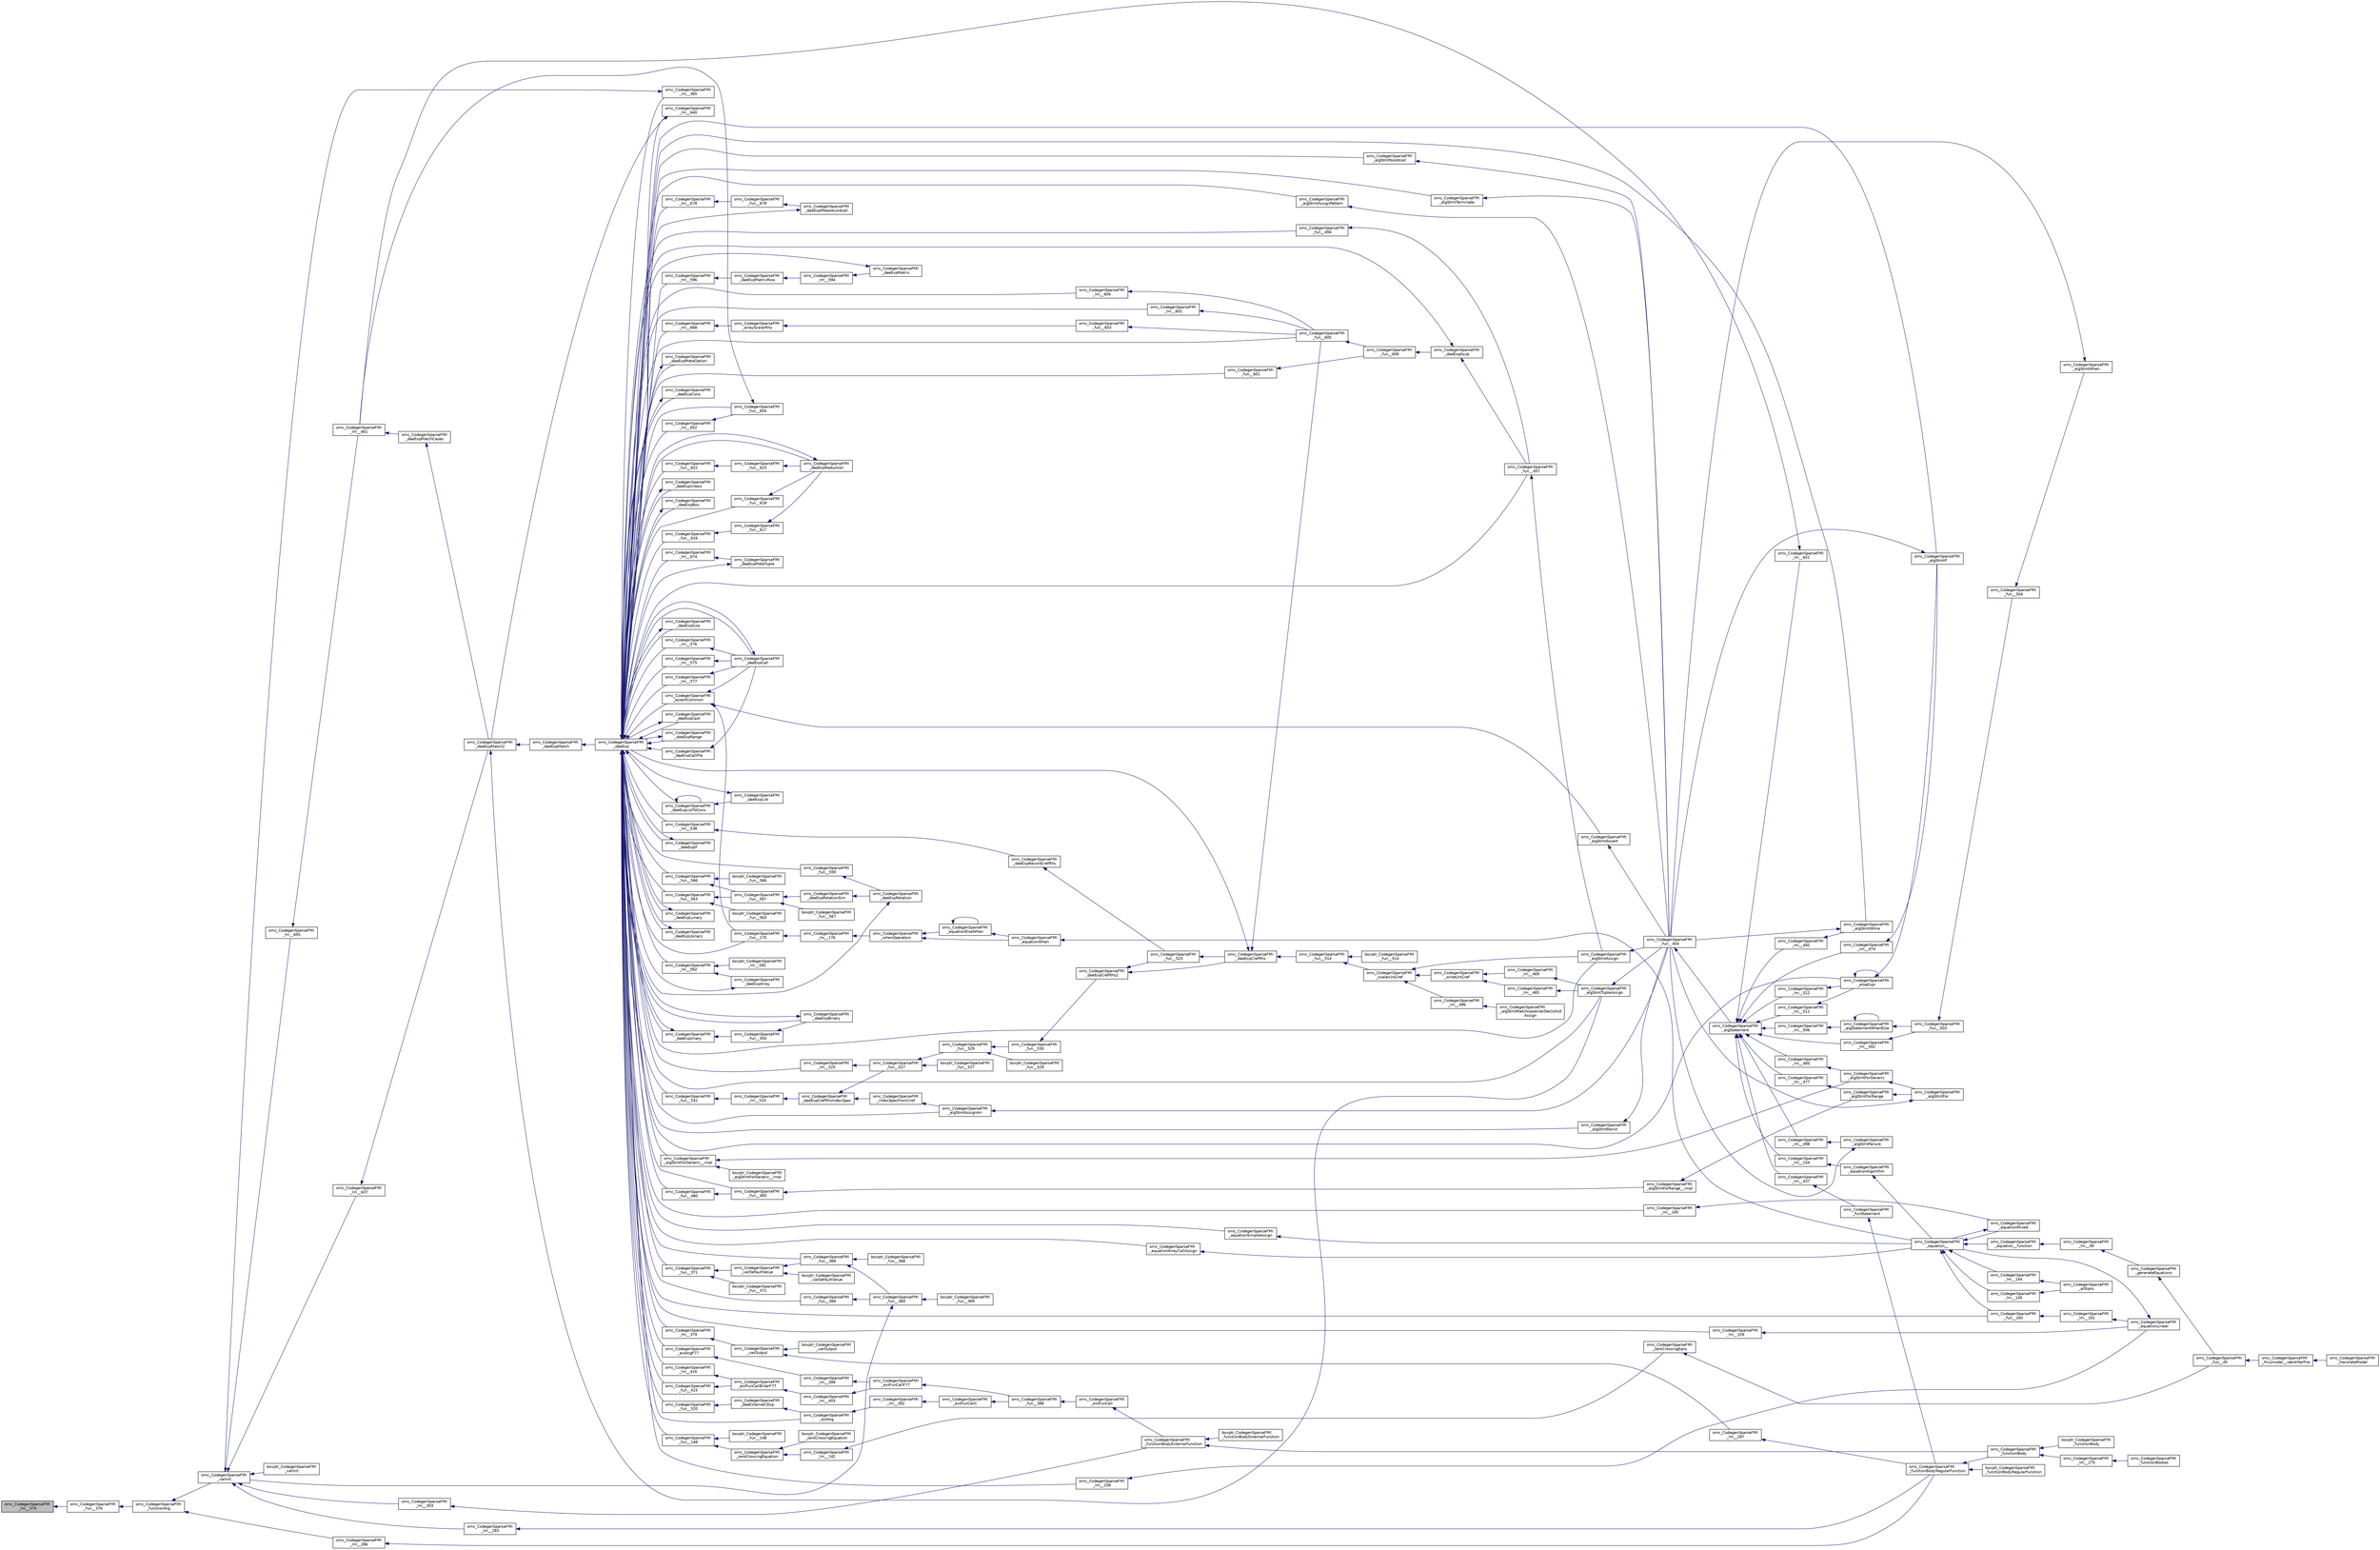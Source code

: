 digraph "omc_CodegenSparseFMI_lm__374"
{
  edge [fontname="Helvetica",fontsize="10",labelfontname="Helvetica",labelfontsize="10"];
  node [fontname="Helvetica",fontsize="10",shape=record];
  rankdir="LR";
  Node190277 [label="omc_CodegenSparseFMI\l_lm__374",height=0.2,width=0.4,color="black", fillcolor="grey75", style="filled", fontcolor="black"];
  Node190277 -> Node190278 [dir="back",color="midnightblue",fontsize="10",style="solid",fontname="Helvetica"];
  Node190278 [label="omc_CodegenSparseFMI\l_fun__376",height=0.2,width=0.4,color="black", fillcolor="white", style="filled",URL="$d1/d2e/_codegen_sparse_f_m_i_8c.html#a8355035473fede37ea181d6a1b62b516"];
  Node190278 -> Node190279 [dir="back",color="midnightblue",fontsize="10",style="solid",fontname="Helvetica"];
  Node190279 [label="omc_CodegenSparseFMI\l_functionArg",height=0.2,width=0.4,color="black", fillcolor="white", style="filled",URL="$da/d88/_codegen_sparse_f_m_i_8h.html#a4f1282f49858a35ffa7028ee53eb886a"];
  Node190279 -> Node190280 [dir="back",color="midnightblue",fontsize="10",style="solid",fontname="Helvetica"];
  Node190280 [label="omc_CodegenSparseFMI\l_varInit",height=0.2,width=0.4,color="black", fillcolor="white", style="filled",URL="$da/d88/_codegen_sparse_f_m_i_8h.html#a10c085ba790695bef16d6fa0ad0a7d15"];
  Node190280 -> Node190281 [dir="back",color="midnightblue",fontsize="10",style="solid",fontname="Helvetica"];
  Node190281 [label="omc_CodegenSparseFMI\l_lm__655",height=0.2,width=0.4,color="black", fillcolor="white", style="filled",URL="$d1/d2e/_codegen_sparse_f_m_i_8c.html#a6b89bc9fd7a1001e767755674bcbe150"];
  Node190281 -> Node190282 [dir="back",color="midnightblue",fontsize="10",style="solid",fontname="Helvetica"];
  Node190282 [label="omc_CodegenSparseFMI\l_lm__661",height=0.2,width=0.4,color="black", fillcolor="white", style="filled",URL="$d1/d2e/_codegen_sparse_f_m_i_8c.html#af15d08c53a5b48667e16622e16e97ec5"];
  Node190282 -> Node190283 [dir="back",color="midnightblue",fontsize="10",style="solid",fontname="Helvetica"];
  Node190283 [label="omc_CodegenSparseFMI\l_daeExpMatchCases",height=0.2,width=0.4,color="black", fillcolor="white", style="filled",URL="$da/d88/_codegen_sparse_f_m_i_8h.html#a67c72be0aaa49a7a85509e1c5ab98b41"];
  Node190283 -> Node190284 [dir="back",color="midnightblue",fontsize="10",style="solid",fontname="Helvetica"];
  Node190284 [label="omc_CodegenSparseFMI\l_daeExpMatch2",height=0.2,width=0.4,color="black", fillcolor="white", style="filled",URL="$da/d88/_codegen_sparse_f_m_i_8h.html#a3d2d85eda4fc6adaf9f0a30a7a870128"];
  Node190284 -> Node190285 [dir="back",color="midnightblue",fontsize="10",style="solid",fontname="Helvetica"];
  Node190285 [label="omc_CodegenSparseFMI\l_daeExpMatch",height=0.2,width=0.4,color="black", fillcolor="white", style="filled",URL="$da/d88/_codegen_sparse_f_m_i_8h.html#a59ba01dc770311168227b0e3a87b1e1d"];
  Node190285 -> Node190286 [dir="back",color="midnightblue",fontsize="10",style="solid",fontname="Helvetica"];
  Node190286 [label="omc_CodegenSparseFMI\l_daeExp",height=0.2,width=0.4,color="black", fillcolor="white", style="filled",URL="$da/d88/_codegen_sparse_f_m_i_8h.html#ab26972f772620810838d527d8554f2ac"];
  Node190286 -> Node190287 [dir="back",color="midnightblue",fontsize="10",style="solid",fontname="Helvetica"];
  Node190287 [label="omc_CodegenSparseFMI\l_assertCommon",height=0.2,width=0.4,color="black", fillcolor="white", style="filled",URL="$da/d88/_codegen_sparse_f_m_i_8h.html#affff73cc747add47129bcbacc2d38f9a"];
  Node190287 -> Node190288 [dir="back",color="midnightblue",fontsize="10",style="solid",fontname="Helvetica"];
  Node190288 [label="omc_CodegenSparseFMI\l_daeExpCall",height=0.2,width=0.4,color="black", fillcolor="white", style="filled",URL="$da/d88/_codegen_sparse_f_m_i_8h.html#a48a7b37bcd95aafb972b82321fa96aac"];
  Node190288 -> Node190286 [dir="back",color="midnightblue",fontsize="10",style="solid",fontname="Helvetica"];
  Node190287 -> Node190289 [dir="back",color="midnightblue",fontsize="10",style="solid",fontname="Helvetica"];
  Node190289 [label="omc_CodegenSparseFMI\l_algStmtAssert",height=0.2,width=0.4,color="black", fillcolor="white", style="filled",URL="$da/d88/_codegen_sparse_f_m_i_8h.html#a6b429ec5152996a5f9279a3ddf6844b0"];
  Node190289 -> Node190290 [dir="back",color="midnightblue",fontsize="10",style="solid",fontname="Helvetica"];
  Node190290 [label="omc_CodegenSparseFMI\l_fun__454",height=0.2,width=0.4,color="black", fillcolor="white", style="filled",URL="$d1/d2e/_codegen_sparse_f_m_i_8c.html#a38506d8a286cdb1703e9653cec496244"];
  Node190290 -> Node190291 [dir="back",color="midnightblue",fontsize="10",style="solid",fontname="Helvetica"];
  Node190291 [label="omc_CodegenSparseFMI\l_algStatement",height=0.2,width=0.4,color="black", fillcolor="white", style="filled",URL="$da/d88/_codegen_sparse_f_m_i_8h.html#a5d1fbf810cfb458410c3f606dd4518d6"];
  Node190291 -> Node190292 [dir="back",color="midnightblue",fontsize="10",style="solid",fontname="Helvetica"];
  Node190292 [label="omc_CodegenSparseFMI\l_lm__651",height=0.2,width=0.4,color="black", fillcolor="white", style="filled",URL="$d1/d2e/_codegen_sparse_f_m_i_8c.html#a4601ee3bb7611f920e2f9c96c21fce8e"];
  Node190292 -> Node190282 [dir="back",color="midnightblue",fontsize="10",style="solid",fontname="Helvetica"];
  Node190291 -> Node190293 [dir="back",color="midnightblue",fontsize="10",style="solid",fontname="Helvetica"];
  Node190293 [label="omc_CodegenSparseFMI\l_lm__512",height=0.2,width=0.4,color="black", fillcolor="white", style="filled",URL="$d1/d2e/_codegen_sparse_f_m_i_8c.html#af95888dfe83bb5057d8fd4311bb02812"];
  Node190293 -> Node190294 [dir="back",color="midnightblue",fontsize="10",style="solid",fontname="Helvetica"];
  Node190294 [label="omc_CodegenSparseFMI\l_elseExpr",height=0.2,width=0.4,color="black", fillcolor="white", style="filled",URL="$da/d88/_codegen_sparse_f_m_i_8h.html#ae02994b817886c3b7f562e9552fec536"];
  Node190294 -> Node190294 [dir="back",color="midnightblue",fontsize="10",style="solid",fontname="Helvetica"];
  Node190294 -> Node190295 [dir="back",color="midnightblue",fontsize="10",style="solid",fontname="Helvetica"];
  Node190295 [label="omc_CodegenSparseFMI\l_algStmtIf",height=0.2,width=0.4,color="black", fillcolor="white", style="filled",URL="$da/d88/_codegen_sparse_f_m_i_8h.html#aa72b2ef57d1e5ee8a926acad88bf499d"];
  Node190295 -> Node190290 [dir="back",color="midnightblue",fontsize="10",style="solid",fontname="Helvetica"];
  Node190291 -> Node190296 [dir="back",color="midnightblue",fontsize="10",style="solid",fontname="Helvetica"];
  Node190296 [label="omc_CodegenSparseFMI\l_lm__511",height=0.2,width=0.4,color="black", fillcolor="white", style="filled",URL="$d1/d2e/_codegen_sparse_f_m_i_8c.html#ab0773a7f193a1fc208023bda15bcd13e"];
  Node190296 -> Node190294 [dir="back",color="midnightblue",fontsize="10",style="solid",fontname="Helvetica"];
  Node190291 -> Node190297 [dir="back",color="midnightblue",fontsize="10",style="solid",fontname="Helvetica"];
  Node190297 [label="omc_CodegenSparseFMI\l_lm__506",height=0.2,width=0.4,color="black", fillcolor="white", style="filled",URL="$d1/d2e/_codegen_sparse_f_m_i_8c.html#ab9c484cbc52677b6df8e8fb6df621cc0"];
  Node190297 -> Node190298 [dir="back",color="midnightblue",fontsize="10",style="solid",fontname="Helvetica"];
  Node190298 [label="omc_CodegenSparseFMI\l_algStatementWhenElse",height=0.2,width=0.4,color="black", fillcolor="white", style="filled",URL="$da/d88/_codegen_sparse_f_m_i_8h.html#a55c70c95b005ab4e4a668af539875303"];
  Node190298 -> Node190298 [dir="back",color="midnightblue",fontsize="10",style="solid",fontname="Helvetica"];
  Node190298 -> Node190299 [dir="back",color="midnightblue",fontsize="10",style="solid",fontname="Helvetica"];
  Node190299 [label="omc_CodegenSparseFMI\l_fun__503",height=0.2,width=0.4,color="black", fillcolor="white", style="filled",URL="$d1/d2e/_codegen_sparse_f_m_i_8c.html#a2f60622244298e4d41f2a4f51d7b6875"];
  Node190299 -> Node190300 [dir="back",color="midnightblue",fontsize="10",style="solid",fontname="Helvetica"];
  Node190300 [label="omc_CodegenSparseFMI\l_fun__504",height=0.2,width=0.4,color="black", fillcolor="white", style="filled",URL="$d1/d2e/_codegen_sparse_f_m_i_8c.html#a34c708458b1cf12fb6f5f8b4d739cfd1"];
  Node190300 -> Node190301 [dir="back",color="midnightblue",fontsize="10",style="solid",fontname="Helvetica"];
  Node190301 [label="omc_CodegenSparseFMI\l_algStmtWhen",height=0.2,width=0.4,color="black", fillcolor="white", style="filled",URL="$da/d88/_codegen_sparse_f_m_i_8h.html#a1045cff030f158d7beb1890107038b8d"];
  Node190301 -> Node190290 [dir="back",color="midnightblue",fontsize="10",style="solid",fontname="Helvetica"];
  Node190291 -> Node190302 [dir="back",color="midnightblue",fontsize="10",style="solid",fontname="Helvetica"];
  Node190302 [label="omc_CodegenSparseFMI\l_lm__502",height=0.2,width=0.4,color="black", fillcolor="white", style="filled",URL="$d1/d2e/_codegen_sparse_f_m_i_8c.html#a7b108abc44b96cb6c9ed48e243a90fad"];
  Node190302 -> Node190299 [dir="back",color="midnightblue",fontsize="10",style="solid",fontname="Helvetica"];
  Node190291 -> Node190303 [dir="back",color="midnightblue",fontsize="10",style="solid",fontname="Helvetica"];
  Node190303 [label="omc_CodegenSparseFMI\l_lm__498",height=0.2,width=0.4,color="black", fillcolor="white", style="filled",URL="$d1/d2e/_codegen_sparse_f_m_i_8c.html#a9a587324a76d2a404951bc9b392ed5cb"];
  Node190303 -> Node190304 [dir="back",color="midnightblue",fontsize="10",style="solid",fontname="Helvetica"];
  Node190304 [label="omc_CodegenSparseFMI\l_algStmtFailure",height=0.2,width=0.4,color="black", fillcolor="white", style="filled",URL="$da/d88/_codegen_sparse_f_m_i_8h.html#ad11b2d0a665f24fbe809721a52d58392"];
  Node190304 -> Node190290 [dir="back",color="midnightblue",fontsize="10",style="solid",fontname="Helvetica"];
  Node190291 -> Node190305 [dir="back",color="midnightblue",fontsize="10",style="solid",fontname="Helvetica"];
  Node190305 [label="omc_CodegenSparseFMI\l_lm__492",height=0.2,width=0.4,color="black", fillcolor="white", style="filled",URL="$d1/d2e/_codegen_sparse_f_m_i_8c.html#a72ef5dd5785e8cfbae898a4957299174"];
  Node190305 -> Node190306 [dir="back",color="midnightblue",fontsize="10",style="solid",fontname="Helvetica"];
  Node190306 [label="omc_CodegenSparseFMI\l_algStmtWhile",height=0.2,width=0.4,color="black", fillcolor="white", style="filled",URL="$da/d88/_codegen_sparse_f_m_i_8h.html#a737e817657aa616db460e3a97c2e3107"];
  Node190306 -> Node190290 [dir="back",color="midnightblue",fontsize="10",style="solid",fontname="Helvetica"];
  Node190291 -> Node190307 [dir="back",color="midnightblue",fontsize="10",style="solid",fontname="Helvetica"];
  Node190307 [label="omc_CodegenSparseFMI\l_lm__485",height=0.2,width=0.4,color="black", fillcolor="white", style="filled",URL="$d1/d2e/_codegen_sparse_f_m_i_8c.html#aaee69379b676eacca1ab73ffa0291eea"];
  Node190307 -> Node190308 [dir="back",color="midnightblue",fontsize="10",style="solid",fontname="Helvetica"];
  Node190308 [label="omc_CodegenSparseFMI\l_algStmtForGeneric",height=0.2,width=0.4,color="black", fillcolor="white", style="filled",URL="$da/d88/_codegen_sparse_f_m_i_8h.html#a15ee44d2afe47cb6295a4d916b0ca7a1"];
  Node190308 -> Node190309 [dir="back",color="midnightblue",fontsize="10",style="solid",fontname="Helvetica"];
  Node190309 [label="omc_CodegenSparseFMI\l_algStmtFor",height=0.2,width=0.4,color="black", fillcolor="white", style="filled",URL="$da/d88/_codegen_sparse_f_m_i_8h.html#a4a85a211bdd342c5634f687ac8530821"];
  Node190309 -> Node190290 [dir="back",color="midnightblue",fontsize="10",style="solid",fontname="Helvetica"];
  Node190291 -> Node190310 [dir="back",color="midnightblue",fontsize="10",style="solid",fontname="Helvetica"];
  Node190310 [label="omc_CodegenSparseFMI\l_lm__477",height=0.2,width=0.4,color="black", fillcolor="white", style="filled",URL="$d1/d2e/_codegen_sparse_f_m_i_8c.html#a2f9a22c9a97ca26efa4457a52c8310c9"];
  Node190310 -> Node190311 [dir="back",color="midnightblue",fontsize="10",style="solid",fontname="Helvetica"];
  Node190311 [label="omc_CodegenSparseFMI\l_algStmtForRange",height=0.2,width=0.4,color="black", fillcolor="white", style="filled",URL="$da/d88/_codegen_sparse_f_m_i_8h.html#aec1da676936e15ede37d5d7df69bd5d3"];
  Node190311 -> Node190309 [dir="back",color="midnightblue",fontsize="10",style="solid",fontname="Helvetica"];
  Node190291 -> Node190312 [dir="back",color="midnightblue",fontsize="10",style="solid",fontname="Helvetica"];
  Node190312 [label="omc_CodegenSparseFMI\l_lm__474",height=0.2,width=0.4,color="black", fillcolor="white", style="filled",URL="$d1/d2e/_codegen_sparse_f_m_i_8c.html#a39706f1a079b0966689768a75ddc77b3"];
  Node190312 -> Node190295 [dir="back",color="midnightblue",fontsize="10",style="solid",fontname="Helvetica"];
  Node190291 -> Node190313 [dir="back",color="midnightblue",fontsize="10",style="solid",fontname="Helvetica"];
  Node190313 [label="omc_CodegenSparseFMI\l_lm__437",height=0.2,width=0.4,color="black", fillcolor="white", style="filled",URL="$d1/d2e/_codegen_sparse_f_m_i_8c.html#a1bcb8bb8090787c8cfad3cc233eb2cbb"];
  Node190313 -> Node190314 [dir="back",color="midnightblue",fontsize="10",style="solid",fontname="Helvetica"];
  Node190314 [label="omc_CodegenSparseFMI\l_funStatement",height=0.2,width=0.4,color="black", fillcolor="white", style="filled",URL="$da/d88/_codegen_sparse_f_m_i_8h.html#a6011fbd6700693d91a736f67f7cd333a"];
  Node190314 -> Node190315 [dir="back",color="midnightblue",fontsize="10",style="solid",fontname="Helvetica"];
  Node190315 [label="omc_CodegenSparseFMI\l_functionBodyRegularFunction",height=0.2,width=0.4,color="black", fillcolor="white", style="filled",URL="$da/d88/_codegen_sparse_f_m_i_8h.html#a35f588d60d8560ad7c541738fc9bc5d0"];
  Node190315 -> Node190316 [dir="back",color="midnightblue",fontsize="10",style="solid",fontname="Helvetica"];
  Node190316 [label="boxptr_CodegenSparseFMI\l_functionBodyRegularFunction",height=0.2,width=0.4,color="black", fillcolor="white", style="filled",URL="$da/d88/_codegen_sparse_f_m_i_8h.html#ad0cd59d6ca1bf8ab02b015f235daadf1"];
  Node190315 -> Node190317 [dir="back",color="midnightblue",fontsize="10",style="solid",fontname="Helvetica"];
  Node190317 [label="omc_CodegenSparseFMI\l_functionBody",height=0.2,width=0.4,color="black", fillcolor="white", style="filled",URL="$da/d88/_codegen_sparse_f_m_i_8h.html#a8326dd08d50f77b343a0b1e9fdee90d6"];
  Node190317 -> Node190318 [dir="back",color="midnightblue",fontsize="10",style="solid",fontname="Helvetica"];
  Node190318 [label="boxptr_CodegenSparseFMI\l_functionBody",height=0.2,width=0.4,color="black", fillcolor="white", style="filled",URL="$da/d88/_codegen_sparse_f_m_i_8h.html#a1450c37977ff46f0a318f1740d46b3a2"];
  Node190317 -> Node190319 [dir="back",color="midnightblue",fontsize="10",style="solid",fontname="Helvetica"];
  Node190319 [label="omc_CodegenSparseFMI\l_lm__275",height=0.2,width=0.4,color="black", fillcolor="white", style="filled",URL="$d1/d2e/_codegen_sparse_f_m_i_8c.html#afa6f1fb10983410b266344362bafabb7"];
  Node190319 -> Node190320 [dir="back",color="midnightblue",fontsize="10",style="solid",fontname="Helvetica"];
  Node190320 [label="omc_CodegenSparseFMI\l_functionBodies",height=0.2,width=0.4,color="black", fillcolor="white", style="filled",URL="$da/d88/_codegen_sparse_f_m_i_8h.html#ad5d463f801d993e3be31d7c8963771af"];
  Node190291 -> Node190321 [dir="back",color="midnightblue",fontsize="10",style="solid",fontname="Helvetica"];
  Node190321 [label="omc_CodegenSparseFMI\l_lm__154",height=0.2,width=0.4,color="black", fillcolor="white", style="filled",URL="$d1/d2e/_codegen_sparse_f_m_i_8c.html#a1572fc969206bf7560bccaad1883519a"];
  Node190321 -> Node190322 [dir="back",color="midnightblue",fontsize="10",style="solid",fontname="Helvetica"];
  Node190322 [label="omc_CodegenSparseFMI\l_equationAlgorithm",height=0.2,width=0.4,color="black", fillcolor="white", style="filled",URL="$da/d88/_codegen_sparse_f_m_i_8h.html#adc1144a1e01b13d32f1cd272edef769f"];
  Node190322 -> Node190323 [dir="back",color="midnightblue",fontsize="10",style="solid",fontname="Helvetica"];
  Node190323 [label="omc_CodegenSparseFMI\l_equation__",height=0.2,width=0.4,color="black", fillcolor="white", style="filled",URL="$da/d88/_codegen_sparse_f_m_i_8h.html#a99f4c0cb745d02faf3615bcda104a18a"];
  Node190323 -> Node190324 [dir="back",color="midnightblue",fontsize="10",style="solid",fontname="Helvetica"];
  Node190324 [label="omc_CodegenSparseFMI\l_equationMixed",height=0.2,width=0.4,color="black", fillcolor="white", style="filled",URL="$da/d88/_codegen_sparse_f_m_i_8h.html#ac29f9768bd0d77a3e1e85ee8d33113f2"];
  Node190324 -> Node190323 [dir="back",color="midnightblue",fontsize="10",style="solid",fontname="Helvetica"];
  Node190323 -> Node190325 [dir="back",color="midnightblue",fontsize="10",style="solid",fontname="Helvetica"];
  Node190325 [label="omc_CodegenSparseFMI\l_fun__160",height=0.2,width=0.4,color="black", fillcolor="white", style="filled",URL="$d1/d2e/_codegen_sparse_f_m_i_8c.html#ae706b7e1daac9ecce083bb0f153c4537"];
  Node190325 -> Node190326 [dir="back",color="midnightblue",fontsize="10",style="solid",fontname="Helvetica"];
  Node190326 [label="omc_CodegenSparseFMI\l_lm__161",height=0.2,width=0.4,color="black", fillcolor="white", style="filled",URL="$d1/d2e/_codegen_sparse_f_m_i_8c.html#afef10b15667b5fa348e2e5474100a059"];
  Node190326 -> Node190327 [dir="back",color="midnightblue",fontsize="10",style="solid",fontname="Helvetica"];
  Node190327 [label="omc_CodegenSparseFMI\l_equationLinear",height=0.2,width=0.4,color="black", fillcolor="white", style="filled",URL="$da/d88/_codegen_sparse_f_m_i_8h.html#ae8ae758cee8e51f80c69f273ea2dead4"];
  Node190327 -> Node190323 [dir="back",color="midnightblue",fontsize="10",style="solid",fontname="Helvetica"];
  Node190323 -> Node190328 [dir="back",color="midnightblue",fontsize="10",style="solid",fontname="Helvetica"];
  Node190328 [label="omc_CodegenSparseFMI\l_lm__145",height=0.2,width=0.4,color="black", fillcolor="white", style="filled",URL="$d1/d2e/_codegen_sparse_f_m_i_8c.html#a482b9fe4a2cf1170ba37c04cbeeba56b"];
  Node190328 -> Node190329 [dir="back",color="midnightblue",fontsize="10",style="solid",fontname="Helvetica"];
  Node190329 [label="omc_CodegenSparseFMI\l_allEqns",height=0.2,width=0.4,color="black", fillcolor="white", style="filled",URL="$da/d88/_codegen_sparse_f_m_i_8h.html#a94fa0652e8d98e8869394cc988af391b"];
  Node190323 -> Node190330 [dir="back",color="midnightblue",fontsize="10",style="solid",fontname="Helvetica"];
  Node190330 [label="omc_CodegenSparseFMI\l_lm__144",height=0.2,width=0.4,color="black", fillcolor="white", style="filled",URL="$d1/d2e/_codegen_sparse_f_m_i_8c.html#a53bc84287c3730b73c523380ca378dcf"];
  Node190330 -> Node190329 [dir="back",color="midnightblue",fontsize="10",style="solid",fontname="Helvetica"];
  Node190323 -> Node190331 [dir="back",color="midnightblue",fontsize="10",style="solid",fontname="Helvetica"];
  Node190331 [label="omc_CodegenSparseFMI\l_equation__function",height=0.2,width=0.4,color="black", fillcolor="white", style="filled",URL="$da/d88/_codegen_sparse_f_m_i_8h.html#a3b6d78478d2920ade27380933feef664"];
  Node190331 -> Node190332 [dir="back",color="midnightblue",fontsize="10",style="solid",fontname="Helvetica"];
  Node190332 [label="omc_CodegenSparseFMI\l_lm__49",height=0.2,width=0.4,color="black", fillcolor="white", style="filled",URL="$d1/d2e/_codegen_sparse_f_m_i_8c.html#afd950130e5951ce5d9b078504b8e5445"];
  Node190332 -> Node190333 [dir="back",color="midnightblue",fontsize="10",style="solid",fontname="Helvetica"];
  Node190333 [label="omc_CodegenSparseFMI\l_generateEquations",height=0.2,width=0.4,color="black", fillcolor="white", style="filled",URL="$da/d88/_codegen_sparse_f_m_i_8h.html#a944e50c37aa93fa6e9c540a7d9a7f671"];
  Node190333 -> Node190334 [dir="back",color="midnightblue",fontsize="10",style="solid",fontname="Helvetica"];
  Node190334 [label="omc_CodegenSparseFMI\l_fun__45",height=0.2,width=0.4,color="black", fillcolor="white", style="filled",URL="$d1/d2e/_codegen_sparse_f_m_i_8c.html#a33c397eee4567dbaf5269d88f9ea50f2"];
  Node190334 -> Node190335 [dir="back",color="midnightblue",fontsize="10",style="solid",fontname="Helvetica"];
  Node190335 [label="omc_CodegenSparseFMI\l_fmumodel__identifierFile",height=0.2,width=0.4,color="black", fillcolor="white", style="filled",URL="$da/d88/_codegen_sparse_f_m_i_8h.html#a0d704247081fbb1f268bdd5ae5d7f3f3"];
  Node190335 -> Node190336 [dir="back",color="midnightblue",fontsize="10",style="solid",fontname="Helvetica"];
  Node190336 [label="omc_CodegenSparseFMI\l_translateModel",height=0.2,width=0.4,color="black", fillcolor="white", style="filled",URL="$da/d88/_codegen_sparse_f_m_i_8h.html#a6e115544fcae7968ab9fa00a0ea17b1d"];
  Node190287 -> Node190337 [dir="back",color="midnightblue",fontsize="10",style="solid",fontname="Helvetica"];
  Node190337 [label="omc_CodegenSparseFMI\l_fun__175",height=0.2,width=0.4,color="black", fillcolor="white", style="filled",URL="$d1/d2e/_codegen_sparse_f_m_i_8c.html#ae71d3dbce84027f4da25d630128e9f06"];
  Node190337 -> Node190338 [dir="back",color="midnightblue",fontsize="10",style="solid",fontname="Helvetica"];
  Node190338 [label="omc_CodegenSparseFMI\l_lm__176",height=0.2,width=0.4,color="black", fillcolor="white", style="filled",URL="$d1/d2e/_codegen_sparse_f_m_i_8c.html#a3aab67e796da3718ac21ae4e0b10522b"];
  Node190338 -> Node190339 [dir="back",color="midnightblue",fontsize="10",style="solid",fontname="Helvetica"];
  Node190339 [label="omc_CodegenSparseFMI\l_whenOperators",height=0.2,width=0.4,color="black", fillcolor="white", style="filled",URL="$da/d88/_codegen_sparse_f_m_i_8h.html#aaa56a6cbe937c9e43604fbefcddc43d4"];
  Node190339 -> Node190340 [dir="back",color="midnightblue",fontsize="10",style="solid",fontname="Helvetica"];
  Node190340 [label="omc_CodegenSparseFMI\l_equationElseWhen",height=0.2,width=0.4,color="black", fillcolor="white", style="filled",URL="$da/d88/_codegen_sparse_f_m_i_8h.html#a9252f94be6a8d4db5d542a2a30867d21"];
  Node190340 -> Node190340 [dir="back",color="midnightblue",fontsize="10",style="solid",fontname="Helvetica"];
  Node190340 -> Node190341 [dir="back",color="midnightblue",fontsize="10",style="solid",fontname="Helvetica"];
  Node190341 [label="omc_CodegenSparseFMI\l_equationWhen",height=0.2,width=0.4,color="black", fillcolor="white", style="filled",URL="$da/d88/_codegen_sparse_f_m_i_8h.html#a182b50d619540de019adbeb9053f85d2"];
  Node190341 -> Node190323 [dir="back",color="midnightblue",fontsize="10",style="solid",fontname="Helvetica"];
  Node190339 -> Node190341 [dir="back",color="midnightblue",fontsize="10",style="solid",fontname="Helvetica"];
  Node190286 -> Node190342 [dir="back",color="midnightblue",fontsize="10",style="solid",fontname="Helvetica"];
  Node190342 [label="omc_CodegenSparseFMI\l_algStmtAssignPattern",height=0.2,width=0.4,color="black", fillcolor="white", style="filled",URL="$da/d88/_codegen_sparse_f_m_i_8h.html#aa769cf6a279946c8484ba60efafa1bc7"];
  Node190342 -> Node190290 [dir="back",color="midnightblue",fontsize="10",style="solid",fontname="Helvetica"];
  Node190286 -> Node190343 [dir="back",color="midnightblue",fontsize="10",style="solid",fontname="Helvetica"];
  Node190343 [label="omc_CodegenSparseFMI\l_lm__678",height=0.2,width=0.4,color="black", fillcolor="white", style="filled",URL="$d1/d2e/_codegen_sparse_f_m_i_8c.html#a128c47290974b3ffbcea043e82979943"];
  Node190343 -> Node190344 [dir="back",color="midnightblue",fontsize="10",style="solid",fontname="Helvetica"];
  Node190344 [label="omc_CodegenSparseFMI\l_fun__679",height=0.2,width=0.4,color="black", fillcolor="white", style="filled",URL="$d1/d2e/_codegen_sparse_f_m_i_8c.html#a2365ba198f39b872daa06cc5d23c6252"];
  Node190344 -> Node190345 [dir="back",color="midnightblue",fontsize="10",style="solid",fontname="Helvetica"];
  Node190345 [label="omc_CodegenSparseFMI\l_daeExpMetarecordcall",height=0.2,width=0.4,color="black", fillcolor="white", style="filled",URL="$da/d88/_codegen_sparse_f_m_i_8h.html#af4d3cdaeb7380d8a65146e12030c5c0e"];
  Node190345 -> Node190286 [dir="back",color="midnightblue",fontsize="10",style="solid",fontname="Helvetica"];
  Node190286 -> Node190346 [dir="back",color="midnightblue",fontsize="10",style="solid",fontname="Helvetica"];
  Node190346 [label="omc_CodegenSparseFMI\l_daeExpMetaOption",height=0.2,width=0.4,color="black", fillcolor="white", style="filled",URL="$da/d88/_codegen_sparse_f_m_i_8h.html#ae536b39241762561555271004c37440e"];
  Node190346 -> Node190286 [dir="back",color="midnightblue",fontsize="10",style="solid",fontname="Helvetica"];
  Node190286 -> Node190347 [dir="back",color="midnightblue",fontsize="10",style="solid",fontname="Helvetica"];
  Node190347 [label="omc_CodegenSparseFMI\l_lm__674",height=0.2,width=0.4,color="black", fillcolor="white", style="filled",URL="$d1/d2e/_codegen_sparse_f_m_i_8c.html#ad52f1b672015908228e495a9b9ff40ca"];
  Node190347 -> Node190348 [dir="back",color="midnightblue",fontsize="10",style="solid",fontname="Helvetica"];
  Node190348 [label="omc_CodegenSparseFMI\l_daeExpMetaTuple",height=0.2,width=0.4,color="black", fillcolor="white", style="filled",URL="$da/d88/_codegen_sparse_f_m_i_8h.html#a37dab4d4c7bc7fd838505c060a8b9049"];
  Node190348 -> Node190286 [dir="back",color="midnightblue",fontsize="10",style="solid",fontname="Helvetica"];
  Node190286 -> Node190349 [dir="back",color="midnightblue",fontsize="10",style="solid",fontname="Helvetica"];
  Node190349 [label="omc_CodegenSparseFMI\l_daeExpCons",height=0.2,width=0.4,color="black", fillcolor="white", style="filled",URL="$da/d88/_codegen_sparse_f_m_i_8h.html#ab881b9f7dbddb69fe91bb74c9c5c54c1"];
  Node190349 -> Node190286 [dir="back",color="midnightblue",fontsize="10",style="solid",fontname="Helvetica"];
  Node190286 -> Node190350 [dir="back",color="midnightblue",fontsize="10",style="solid",fontname="Helvetica"];
  Node190350 [label="omc_CodegenSparseFMI\l_daeExpListToCons",height=0.2,width=0.4,color="black", fillcolor="white", style="filled",URL="$da/d88/_codegen_sparse_f_m_i_8h.html#a1d1ae6cb82e69292e58b8c65e002ea55"];
  Node190350 -> Node190350 [dir="back",color="midnightblue",fontsize="10",style="solid",fontname="Helvetica"];
  Node190350 -> Node190351 [dir="back",color="midnightblue",fontsize="10",style="solid",fontname="Helvetica"];
  Node190351 [label="omc_CodegenSparseFMI\l_daeExpList",height=0.2,width=0.4,color="black", fillcolor="white", style="filled",URL="$da/d88/_codegen_sparse_f_m_i_8h.html#a2f666b582c610d5c8b23988ecba9664b"];
  Node190351 -> Node190286 [dir="back",color="midnightblue",fontsize="10",style="solid",fontname="Helvetica"];
  Node190286 -> Node190352 [dir="back",color="midnightblue",fontsize="10",style="solid",fontname="Helvetica"];
  Node190352 [label="omc_CodegenSparseFMI\l_lm__668",height=0.2,width=0.4,color="black", fillcolor="white", style="filled",URL="$d1/d2e/_codegen_sparse_f_m_i_8c.html#a76351725b41da0af498aadf54b92c275"];
  Node190352 -> Node190353 [dir="back",color="midnightblue",fontsize="10",style="solid",fontname="Helvetica"];
  Node190353 [label="omc_CodegenSparseFMI\l_arrayScalarRhs",height=0.2,width=0.4,color="black", fillcolor="white", style="filled",URL="$da/d88/_codegen_sparse_f_m_i_8h.html#ab4de96fd8fb5647ef325ca122a4753f3"];
  Node190353 -> Node190354 [dir="back",color="midnightblue",fontsize="10",style="solid",fontname="Helvetica"];
  Node190354 [label="omc_CodegenSparseFMI\l_fun__603",height=0.2,width=0.4,color="black", fillcolor="white", style="filled",URL="$d1/d2e/_codegen_sparse_f_m_i_8c.html#adbd2857da6df0e479b3bd77c5b7a8f7d"];
  Node190354 -> Node190355 [dir="back",color="midnightblue",fontsize="10",style="solid",fontname="Helvetica"];
  Node190355 [label="omc_CodegenSparseFMI\l_fun__605",height=0.2,width=0.4,color="black", fillcolor="white", style="filled",URL="$d1/d2e/_codegen_sparse_f_m_i_8c.html#a9bd0f333ed74be93d8bd6468cde56736"];
  Node190355 -> Node190356 [dir="back",color="midnightblue",fontsize="10",style="solid",fontname="Helvetica"];
  Node190356 [label="omc_CodegenSparseFMI\l_fun__606",height=0.2,width=0.4,color="black", fillcolor="white", style="filled",URL="$d1/d2e/_codegen_sparse_f_m_i_8c.html#a57e7ee8cc6cf0e5de142a92a92caf6d0"];
  Node190356 -> Node190357 [dir="back",color="midnightblue",fontsize="10",style="solid",fontname="Helvetica"];
  Node190357 [label="omc_CodegenSparseFMI\l_daeExpAsub",height=0.2,width=0.4,color="black", fillcolor="white", style="filled",URL="$da/d88/_codegen_sparse_f_m_i_8h.html#ab042430b0f630bd548c9122206a41a76"];
  Node190357 -> Node190286 [dir="back",color="midnightblue",fontsize="10",style="solid",fontname="Helvetica"];
  Node190357 -> Node190358 [dir="back",color="midnightblue",fontsize="10",style="solid",fontname="Helvetica"];
  Node190358 [label="omc_CodegenSparseFMI\l_fun__457",height=0.2,width=0.4,color="black", fillcolor="white", style="filled",URL="$d1/d2e/_codegen_sparse_f_m_i_8c.html#a9a66843f2c8f85ed8a0e89829eadf41b"];
  Node190358 -> Node190359 [dir="back",color="midnightblue",fontsize="10",style="solid",fontname="Helvetica"];
  Node190359 [label="omc_CodegenSparseFMI\l_algStmtAssign",height=0.2,width=0.4,color="black", fillcolor="white", style="filled",URL="$da/d88/_codegen_sparse_f_m_i_8h.html#a1c3cbb22c2453d6b93e5a19e87126639"];
  Node190359 -> Node190290 [dir="back",color="midnightblue",fontsize="10",style="solid",fontname="Helvetica"];
  Node190286 -> Node190360 [dir="back",color="midnightblue",fontsize="10",style="solid",fontname="Helvetica"];
  Node190360 [label="omc_CodegenSparseFMI\l_daeExpUnbox",height=0.2,width=0.4,color="black", fillcolor="white", style="filled",URL="$da/d88/_codegen_sparse_f_m_i_8h.html#ad8a93ec5bfec6454d268e95a82bf96b8"];
  Node190360 -> Node190286 [dir="back",color="midnightblue",fontsize="10",style="solid",fontname="Helvetica"];
  Node190286 -> Node190361 [dir="back",color="midnightblue",fontsize="10",style="solid",fontname="Helvetica"];
  Node190361 [label="omc_CodegenSparseFMI\l_daeExpBox",height=0.2,width=0.4,color="black", fillcolor="white", style="filled",URL="$da/d88/_codegen_sparse_f_m_i_8h.html#a39dc1615a535b01d20db9b87fc607d3c"];
  Node190361 -> Node190286 [dir="back",color="midnightblue",fontsize="10",style="solid",fontname="Helvetica"];
  Node190286 -> Node190362 [dir="back",color="midnightblue",fontsize="10",style="solid",fontname="Helvetica"];
  Node190362 [label="omc_CodegenSparseFMI\l_fun__654",height=0.2,width=0.4,color="black", fillcolor="white", style="filled",URL="$d1/d2e/_codegen_sparse_f_m_i_8c.html#a779418d021f2bf6e5e05257271d6512f"];
  Node190362 -> Node190282 [dir="back",color="midnightblue",fontsize="10",style="solid",fontname="Helvetica"];
  Node190286 -> Node190363 [dir="back",color="midnightblue",fontsize="10",style="solid",fontname="Helvetica"];
  Node190363 [label="omc_CodegenSparseFMI\l_lm__652",height=0.2,width=0.4,color="black", fillcolor="white", style="filled",URL="$d1/d2e/_codegen_sparse_f_m_i_8c.html#afb77daba20dc13d99f8916228d277ad2"];
  Node190363 -> Node190362 [dir="back",color="midnightblue",fontsize="10",style="solid",fontname="Helvetica"];
  Node190286 -> Node190364 [dir="back",color="midnightblue",fontsize="10",style="solid",fontname="Helvetica"];
  Node190364 [label="omc_CodegenSparseFMI\l_lm__640",height=0.2,width=0.4,color="black", fillcolor="white", style="filled",URL="$d1/d2e/_codegen_sparse_f_m_i_8c.html#ab7ae5141c274871c57b0fb912e7ddaf7"];
  Node190364 -> Node190284 [dir="back",color="midnightblue",fontsize="10",style="solid",fontname="Helvetica"];
  Node190286 -> Node190365 [dir="back",color="midnightblue",fontsize="10",style="solid",fontname="Helvetica"];
  Node190365 [label="omc_CodegenSparseFMI\l_daeExpReduction",height=0.2,width=0.4,color="black", fillcolor="white", style="filled",URL="$da/d88/_codegen_sparse_f_m_i_8h.html#a215e1cfa638090eb2c87b8d31be99cf0"];
  Node190365 -> Node190286 [dir="back",color="midnightblue",fontsize="10",style="solid",fontname="Helvetica"];
  Node190286 -> Node190366 [dir="back",color="midnightblue",fontsize="10",style="solid",fontname="Helvetica"];
  Node190366 [label="omc_CodegenSparseFMI\l_fun__622",height=0.2,width=0.4,color="black", fillcolor="white", style="filled",URL="$d1/d2e/_codegen_sparse_f_m_i_8c.html#ae5c95b0ba06e68ed18a5d60da4cda046"];
  Node190366 -> Node190367 [dir="back",color="midnightblue",fontsize="10",style="solid",fontname="Helvetica"];
  Node190367 [label="omc_CodegenSparseFMI\l_fun__623",height=0.2,width=0.4,color="black", fillcolor="white", style="filled",URL="$d1/d2e/_codegen_sparse_f_m_i_8c.html#ad252a6b0c4628a8f587fbfdf6b702226"];
  Node190367 -> Node190365 [dir="back",color="midnightblue",fontsize="10",style="solid",fontname="Helvetica"];
  Node190286 -> Node190368 [dir="back",color="midnightblue",fontsize="10",style="solid",fontname="Helvetica"];
  Node190368 [label="omc_CodegenSparseFMI\l_fun__618",height=0.2,width=0.4,color="black", fillcolor="white", style="filled",URL="$d1/d2e/_codegen_sparse_f_m_i_8c.html#a6b9efcf5bb1e83e9d6d64821e5b15530"];
  Node190368 -> Node190365 [dir="back",color="midnightblue",fontsize="10",style="solid",fontname="Helvetica"];
  Node190286 -> Node190369 [dir="back",color="midnightblue",fontsize="10",style="solid",fontname="Helvetica"];
  Node190369 [label="omc_CodegenSparseFMI\l_fun__616",height=0.2,width=0.4,color="black", fillcolor="white", style="filled",URL="$d1/d2e/_codegen_sparse_f_m_i_8c.html#a635859e8c511453505953fab612853b3"];
  Node190369 -> Node190370 [dir="back",color="midnightblue",fontsize="10",style="solid",fontname="Helvetica"];
  Node190370 [label="omc_CodegenSparseFMI\l_fun__617",height=0.2,width=0.4,color="black", fillcolor="white", style="filled",URL="$d1/d2e/_codegen_sparse_f_m_i_8c.html#aa08069808fe588458678d9549eb3b245"];
  Node190370 -> Node190365 [dir="back",color="midnightblue",fontsize="10",style="solid",fontname="Helvetica"];
  Node190286 -> Node190371 [dir="back",color="midnightblue",fontsize="10",style="solid",fontname="Helvetica"];
  Node190371 [label="omc_CodegenSparseFMI\l_daeExpSize",height=0.2,width=0.4,color="black", fillcolor="white", style="filled",URL="$da/d88/_codegen_sparse_f_m_i_8h.html#a65806134dc2b86c56ad13bd542641799"];
  Node190371 -> Node190286 [dir="back",color="midnightblue",fontsize="10",style="solid",fontname="Helvetica"];
  Node190286 -> Node190372 [dir="back",color="midnightblue",fontsize="10",style="solid",fontname="Helvetica"];
  Node190372 [label="omc_CodegenSparseFMI\l_daeExpCallPre",height=0.2,width=0.4,color="black", fillcolor="white", style="filled",URL="$da/d88/_codegen_sparse_f_m_i_8h.html#a14fa316eb180ca150badd71a2b426953"];
  Node190372 -> Node190288 [dir="back",color="midnightblue",fontsize="10",style="solid",fontname="Helvetica"];
  Node190286 -> Node190355 [dir="back",color="midnightblue",fontsize="10",style="solid",fontname="Helvetica"];
  Node190286 -> Node190373 [dir="back",color="midnightblue",fontsize="10",style="solid",fontname="Helvetica"];
  Node190373 [label="omc_CodegenSparseFMI\l_lm__604",height=0.2,width=0.4,color="black", fillcolor="white", style="filled",URL="$d1/d2e/_codegen_sparse_f_m_i_8c.html#a1ea19ba89eb6b92706330d280b4a28c4"];
  Node190373 -> Node190355 [dir="back",color="midnightblue",fontsize="10",style="solid",fontname="Helvetica"];
  Node190286 -> Node190374 [dir="back",color="midnightblue",fontsize="10",style="solid",fontname="Helvetica"];
  Node190374 [label="omc_CodegenSparseFMI\l_lm__602",height=0.2,width=0.4,color="black", fillcolor="white", style="filled",URL="$d1/d2e/_codegen_sparse_f_m_i_8c.html#a033ed9fe3cb36fea59e62007c6a4d090"];
  Node190374 -> Node190355 [dir="back",color="midnightblue",fontsize="10",style="solid",fontname="Helvetica"];
  Node190286 -> Node190375 [dir="back",color="midnightblue",fontsize="10",style="solid",fontname="Helvetica"];
  Node190375 [label="omc_CodegenSparseFMI\l_fun__601",height=0.2,width=0.4,color="black", fillcolor="white", style="filled",URL="$d1/d2e/_codegen_sparse_f_m_i_8c.html#a7e7064f5d085e776607bd7e91ba97557"];
  Node190375 -> Node190356 [dir="back",color="midnightblue",fontsize="10",style="solid",fontname="Helvetica"];
  Node190286 -> Node190376 [dir="back",color="midnightblue",fontsize="10",style="solid",fontname="Helvetica"];
  Node190376 [label="omc_CodegenSparseFMI\l_daeExpCast",height=0.2,width=0.4,color="black", fillcolor="white", style="filled",URL="$da/d88/_codegen_sparse_f_m_i_8h.html#a4925df985f63c7b864fc53ff465f925e"];
  Node190376 -> Node190286 [dir="back",color="midnightblue",fontsize="10",style="solid",fontname="Helvetica"];
  Node190286 -> Node190377 [dir="back",color="midnightblue",fontsize="10",style="solid",fontname="Helvetica"];
  Node190377 [label="omc_CodegenSparseFMI\l_daeExpRange",height=0.2,width=0.4,color="black", fillcolor="white", style="filled",URL="$da/d88/_codegen_sparse_f_m_i_8h.html#ab06fb091af14bb2ea0472c05fb26c075"];
  Node190377 -> Node190286 [dir="back",color="midnightblue",fontsize="10",style="solid",fontname="Helvetica"];
  Node190286 -> Node190378 [dir="back",color="midnightblue",fontsize="10",style="solid",fontname="Helvetica"];
  Node190378 [label="omc_CodegenSparseFMI\l_lm__596",height=0.2,width=0.4,color="black", fillcolor="white", style="filled",URL="$d1/d2e/_codegen_sparse_f_m_i_8c.html#a14d5df57654fa55b92d5aff9036ec0ab"];
  Node190378 -> Node190379 [dir="back",color="midnightblue",fontsize="10",style="solid",fontname="Helvetica"];
  Node190379 [label="omc_CodegenSparseFMI\l_daeExpMatrixRow",height=0.2,width=0.4,color="black", fillcolor="white", style="filled",URL="$da/d88/_codegen_sparse_f_m_i_8h.html#aaa8e0e4a311cbf73da7a14c47f4570ac"];
  Node190379 -> Node190380 [dir="back",color="midnightblue",fontsize="10",style="solid",fontname="Helvetica"];
  Node190380 [label="omc_CodegenSparseFMI\l_lm__594",height=0.2,width=0.4,color="black", fillcolor="white", style="filled",URL="$d1/d2e/_codegen_sparse_f_m_i_8c.html#a6851ce9fae595fa7b523b79ce247f9ea"];
  Node190380 -> Node190381 [dir="back",color="midnightblue",fontsize="10",style="solid",fontname="Helvetica"];
  Node190381 [label="omc_CodegenSparseFMI\l_daeExpMatrix",height=0.2,width=0.4,color="black", fillcolor="white", style="filled",URL="$da/d88/_codegen_sparse_f_m_i_8h.html#a6f74e3aeec53ec03a5f219a12576dca4"];
  Node190381 -> Node190286 [dir="back",color="midnightblue",fontsize="10",style="solid",fontname="Helvetica"];
  Node190286 -> Node190382 [dir="back",color="midnightblue",fontsize="10",style="solid",fontname="Helvetica"];
  Node190382 [label="omc_CodegenSparseFMI\l_lm__592",height=0.2,width=0.4,color="black", fillcolor="white", style="filled",URL="$d1/d2e/_codegen_sparse_f_m_i_8c.html#a2e9ed496758b97468e8f6941914f675c"];
  Node190382 -> Node190383 [dir="back",color="midnightblue",fontsize="10",style="solid",fontname="Helvetica"];
  Node190383 [label="omc_CodegenSparseFMI\l_daeExpArray",height=0.2,width=0.4,color="black", fillcolor="white", style="filled",URL="$da/d88/_codegen_sparse_f_m_i_8h.html#a88f664ab98fd5d6d05ad0e1958fa159f"];
  Node190383 -> Node190286 [dir="back",color="midnightblue",fontsize="10",style="solid",fontname="Helvetica"];
  Node190382 -> Node190384 [dir="back",color="midnightblue",fontsize="10",style="solid",fontname="Helvetica"];
  Node190384 [label="boxptr_CodegenSparseFMI\l_lm__592",height=0.2,width=0.4,color="black", fillcolor="white", style="filled",URL="$d1/d2e/_codegen_sparse_f_m_i_8c.html#a14367956a97e5e5449a9ee418310e77f"];
  Node190286 -> Node190288 [dir="back",color="midnightblue",fontsize="10",style="solid",fontname="Helvetica"];
  Node190286 -> Node190385 [dir="back",color="midnightblue",fontsize="10",style="solid",fontname="Helvetica"];
  Node190385 [label="omc_CodegenSparseFMI\l_lm__577",height=0.2,width=0.4,color="black", fillcolor="white", style="filled",URL="$d1/d2e/_codegen_sparse_f_m_i_8c.html#aa4835158f163790c1f9e865fa1b20423"];
  Node190385 -> Node190288 [dir="back",color="midnightblue",fontsize="10",style="solid",fontname="Helvetica"];
  Node190286 -> Node190386 [dir="back",color="midnightblue",fontsize="10",style="solid",fontname="Helvetica"];
  Node190386 [label="omc_CodegenSparseFMI\l_lm__576",height=0.2,width=0.4,color="black", fillcolor="white", style="filled",URL="$d1/d2e/_codegen_sparse_f_m_i_8c.html#a40ec6104238226b95ab6a66b9cfeebaf"];
  Node190386 -> Node190288 [dir="back",color="midnightblue",fontsize="10",style="solid",fontname="Helvetica"];
  Node190286 -> Node190387 [dir="back",color="midnightblue",fontsize="10",style="solid",fontname="Helvetica"];
  Node190387 [label="omc_CodegenSparseFMI\l_lm__575",height=0.2,width=0.4,color="black", fillcolor="white", style="filled",URL="$d1/d2e/_codegen_sparse_f_m_i_8c.html#a88ecf3a6232cff443bc5d54993d50fc8"];
  Node190387 -> Node190288 [dir="back",color="midnightblue",fontsize="10",style="solid",fontname="Helvetica"];
  Node190286 -> Node190388 [dir="back",color="midnightblue",fontsize="10",style="solid",fontname="Helvetica"];
  Node190388 [label="omc_CodegenSparseFMI\l_daeExpIf",height=0.2,width=0.4,color="black", fillcolor="white", style="filled",URL="$da/d88/_codegen_sparse_f_m_i_8h.html#adab7f987725ccb3a03744e1de01d4c79"];
  Node190388 -> Node190286 [dir="back",color="midnightblue",fontsize="10",style="solid",fontname="Helvetica"];
  Node190286 -> Node190389 [dir="back",color="midnightblue",fontsize="10",style="solid",fontname="Helvetica"];
  Node190389 [label="omc_CodegenSparseFMI\l_fun__566",height=0.2,width=0.4,color="black", fillcolor="white", style="filled",URL="$d1/d2e/_codegen_sparse_f_m_i_8c.html#ad34858a04dcb80cd422869b85ac7c18d"];
  Node190389 -> Node190390 [dir="back",color="midnightblue",fontsize="10",style="solid",fontname="Helvetica"];
  Node190390 [label="omc_CodegenSparseFMI\l_fun__567",height=0.2,width=0.4,color="black", fillcolor="white", style="filled",URL="$d1/d2e/_codegen_sparse_f_m_i_8c.html#aef7d2649f8ac06f68ee746f6547d3e38"];
  Node190390 -> Node190391 [dir="back",color="midnightblue",fontsize="10",style="solid",fontname="Helvetica"];
  Node190391 [label="omc_CodegenSparseFMI\l_daeExpRelationSim",height=0.2,width=0.4,color="black", fillcolor="white", style="filled",URL="$da/d88/_codegen_sparse_f_m_i_8h.html#af7a4eaffacd2294a72d4d75d8c1c750d"];
  Node190391 -> Node190392 [dir="back",color="midnightblue",fontsize="10",style="solid",fontname="Helvetica"];
  Node190392 [label="omc_CodegenSparseFMI\l_daeExpRelation",height=0.2,width=0.4,color="black", fillcolor="white", style="filled",URL="$da/d88/_codegen_sparse_f_m_i_8h.html#af5c266092524f9c43b3e5ed60bde1598"];
  Node190392 -> Node190286 [dir="back",color="midnightblue",fontsize="10",style="solid",fontname="Helvetica"];
  Node190390 -> Node190393 [dir="back",color="midnightblue",fontsize="10",style="solid",fontname="Helvetica"];
  Node190393 [label="boxptr_CodegenSparseFMI\l_fun__567",height=0.2,width=0.4,color="black", fillcolor="white", style="filled",URL="$d1/d2e/_codegen_sparse_f_m_i_8c.html#a4dc4b62519efd3816c40fd491aaa13b0"];
  Node190389 -> Node190394 [dir="back",color="midnightblue",fontsize="10",style="solid",fontname="Helvetica"];
  Node190394 [label="boxptr_CodegenSparseFMI\l_fun__566",height=0.2,width=0.4,color="black", fillcolor="white", style="filled",URL="$d1/d2e/_codegen_sparse_f_m_i_8c.html#a3c4a6d6041e14096e6ab87ed411992ba"];
  Node190286 -> Node190395 [dir="back",color="midnightblue",fontsize="10",style="solid",fontname="Helvetica"];
  Node190395 [label="omc_CodegenSparseFMI\l_fun__563",height=0.2,width=0.4,color="black", fillcolor="white", style="filled",URL="$d1/d2e/_codegen_sparse_f_m_i_8c.html#a299b039f830fdd036c59be5072bb62f8"];
  Node190395 -> Node190390 [dir="back",color="midnightblue",fontsize="10",style="solid",fontname="Helvetica"];
  Node190395 -> Node190396 [dir="back",color="midnightblue",fontsize="10",style="solid",fontname="Helvetica"];
  Node190396 [label="boxptr_CodegenSparseFMI\l_fun__563",height=0.2,width=0.4,color="black", fillcolor="white", style="filled",URL="$d1/d2e/_codegen_sparse_f_m_i_8c.html#ab0129ca19779d8146bf4ef226594e5d6"];
  Node190286 -> Node190397 [dir="back",color="midnightblue",fontsize="10",style="solid",fontname="Helvetica"];
  Node190397 [label="omc_CodegenSparseFMI\l_fun__559",height=0.2,width=0.4,color="black", fillcolor="white", style="filled",URL="$d1/d2e/_codegen_sparse_f_m_i_8c.html#a5dbc7fcb9ca1752d28d85113c0e18957"];
  Node190397 -> Node190392 [dir="back",color="midnightblue",fontsize="10",style="solid",fontname="Helvetica"];
  Node190286 -> Node190398 [dir="back",color="midnightblue",fontsize="10",style="solid",fontname="Helvetica"];
  Node190398 [label="omc_CodegenSparseFMI\l_daeExpLunary",height=0.2,width=0.4,color="black", fillcolor="white", style="filled",URL="$da/d88/_codegen_sparse_f_m_i_8h.html#a2aa1a5d377bfb468965ccc50a6f50cb6"];
  Node190398 -> Node190286 [dir="back",color="midnightblue",fontsize="10",style="solid",fontname="Helvetica"];
  Node190286 -> Node190399 [dir="back",color="midnightblue",fontsize="10",style="solid",fontname="Helvetica"];
  Node190399 [label="omc_CodegenSparseFMI\l_daeExpLbinary",height=0.2,width=0.4,color="black", fillcolor="white", style="filled",URL="$da/d88/_codegen_sparse_f_m_i_8h.html#a0f27518bcedaf68af58ebf86d3864875"];
  Node190399 -> Node190286 [dir="back",color="midnightblue",fontsize="10",style="solid",fontname="Helvetica"];
  Node190286 -> Node190400 [dir="back",color="midnightblue",fontsize="10",style="solid",fontname="Helvetica"];
  Node190400 [label="omc_CodegenSparseFMI\l_daeExpUnary",height=0.2,width=0.4,color="black", fillcolor="white", style="filled",URL="$da/d88/_codegen_sparse_f_m_i_8h.html#af745f9e4c3d9336e78492c5e0a87bfb5"];
  Node190400 -> Node190401 [dir="back",color="midnightblue",fontsize="10",style="solid",fontname="Helvetica"];
  Node190401 [label="omc_CodegenSparseFMI\l_fun__550",height=0.2,width=0.4,color="black", fillcolor="white", style="filled",URL="$d1/d2e/_codegen_sparse_f_m_i_8c.html#ac6799101bb1a54a3de54a89d7fbed728"];
  Node190401 -> Node190402 [dir="back",color="midnightblue",fontsize="10",style="solid",fontname="Helvetica"];
  Node190402 [label="omc_CodegenSparseFMI\l_daeExpBinary",height=0.2,width=0.4,color="black", fillcolor="white", style="filled",URL="$da/d88/_codegen_sparse_f_m_i_8h.html#a2cb9117735be254ba999294fd9036b86"];
  Node190402 -> Node190286 [dir="back",color="midnightblue",fontsize="10",style="solid",fontname="Helvetica"];
  Node190400 -> Node190286 [dir="back",color="midnightblue",fontsize="10",style="solid",fontname="Helvetica"];
  Node190286 -> Node190402 [dir="back",color="midnightblue",fontsize="10",style="solid",fontname="Helvetica"];
  Node190286 -> Node190403 [dir="back",color="midnightblue",fontsize="10",style="solid",fontname="Helvetica"];
  Node190403 [label="omc_CodegenSparseFMI\l_lm__538",height=0.2,width=0.4,color="black", fillcolor="white", style="filled",URL="$d1/d2e/_codegen_sparse_f_m_i_8c.html#a5132382ff9f8af0f9c81ef9fb33ce140"];
  Node190403 -> Node190404 [dir="back",color="midnightblue",fontsize="10",style="solid",fontname="Helvetica"];
  Node190404 [label="omc_CodegenSparseFMI\l_daeExpRecordCrefRhs",height=0.2,width=0.4,color="black", fillcolor="white", style="filled",URL="$da/d88/_codegen_sparse_f_m_i_8h.html#a7a5fa2c683abf9b112fce9bb14f4516e"];
  Node190404 -> Node190405 [dir="back",color="midnightblue",fontsize="10",style="solid",fontname="Helvetica"];
  Node190405 [label="omc_CodegenSparseFMI\l_fun__523",height=0.2,width=0.4,color="black", fillcolor="white", style="filled",URL="$d1/d2e/_codegen_sparse_f_m_i_8c.html#ac21903386a6c12cb7ddc073d1d74c9a8"];
  Node190405 -> Node190406 [dir="back",color="midnightblue",fontsize="10",style="solid",fontname="Helvetica"];
  Node190406 [label="omc_CodegenSparseFMI\l_daeExpCrefRhs",height=0.2,width=0.4,color="black", fillcolor="white", style="filled",URL="$da/d88/_codegen_sparse_f_m_i_8h.html#a1c8b7f7c630c2bb7f0ccdfe262bce698"];
  Node190406 -> Node190355 [dir="back",color="midnightblue",fontsize="10",style="solid",fontname="Helvetica"];
  Node190406 -> Node190286 [dir="back",color="midnightblue",fontsize="10",style="solid",fontname="Helvetica"];
  Node190406 -> Node190407 [dir="back",color="midnightblue",fontsize="10",style="solid",fontname="Helvetica"];
  Node190407 [label="omc_CodegenSparseFMI\l_fun__514",height=0.2,width=0.4,color="black", fillcolor="white", style="filled",URL="$d1/d2e/_codegen_sparse_f_m_i_8c.html#af1f83fb431ba8da3a8cb82596aab0b31"];
  Node190407 -> Node190408 [dir="back",color="midnightblue",fontsize="10",style="solid",fontname="Helvetica"];
  Node190408 [label="omc_CodegenSparseFMI\l_scalarLhsCref",height=0.2,width=0.4,color="black", fillcolor="white", style="filled",URL="$da/d88/_codegen_sparse_f_m_i_8h.html#a0b593ab7e65cb46c43c5b3a57185b272"];
  Node190408 -> Node190409 [dir="back",color="midnightblue",fontsize="10",style="solid",fontname="Helvetica"];
  Node190409 [label="omc_CodegenSparseFMI\l_lm__496",height=0.2,width=0.4,color="black", fillcolor="white", style="filled",URL="$d1/d2e/_codegen_sparse_f_m_i_8c.html#a5dfa326f35db040a16a3bb2accf3ab15"];
  Node190409 -> Node190410 [dir="back",color="midnightblue",fontsize="10",style="solid",fontname="Helvetica"];
  Node190410 [label="omc_CodegenSparseFMI\l_algStmtMatchcasesVarDeclsAnd\lAssign",height=0.2,width=0.4,color="black", fillcolor="white", style="filled",URL="$da/d88/_codegen_sparse_f_m_i_8h.html#a8eb59e3ce2ace0f512601a2876bf6415"];
  Node190408 -> Node190411 [dir="back",color="midnightblue",fontsize="10",style="solid",fontname="Helvetica"];
  Node190411 [label="omc_CodegenSparseFMI\l_writeLhsCref",height=0.2,width=0.4,color="black", fillcolor="white", style="filled",URL="$da/d88/_codegen_sparse_f_m_i_8h.html#a9b0bcacfd68630799e6ce1a15d94754a"];
  Node190411 -> Node190412 [dir="back",color="midnightblue",fontsize="10",style="solid",fontname="Helvetica"];
  Node190412 [label="omc_CodegenSparseFMI\l_lm__469",height=0.2,width=0.4,color="black", fillcolor="white", style="filled",URL="$d1/d2e/_codegen_sparse_f_m_i_8c.html#a0c14dc1f5547c7248502eb02fb4fbdfb"];
  Node190412 -> Node190413 [dir="back",color="midnightblue",fontsize="10",style="solid",fontname="Helvetica"];
  Node190413 [label="omc_CodegenSparseFMI\l_algStmtTupleAssign",height=0.2,width=0.4,color="black", fillcolor="white", style="filled",URL="$da/d88/_codegen_sparse_f_m_i_8h.html#a97aeb17841cb7160e7635ac180b44c9c"];
  Node190413 -> Node190290 [dir="back",color="midnightblue",fontsize="10",style="solid",fontname="Helvetica"];
  Node190411 -> Node190414 [dir="back",color="midnightblue",fontsize="10",style="solid",fontname="Helvetica"];
  Node190414 [label="omc_CodegenSparseFMI\l_lm__465",height=0.2,width=0.4,color="black", fillcolor="white", style="filled",URL="$d1/d2e/_codegen_sparse_f_m_i_8c.html#a4351566289edb47715d64ce1b371d228"];
  Node190414 -> Node190413 [dir="back",color="midnightblue",fontsize="10",style="solid",fontname="Helvetica"];
  Node190408 -> Node190359 [dir="back",color="midnightblue",fontsize="10",style="solid",fontname="Helvetica"];
  Node190407 -> Node190415 [dir="back",color="midnightblue",fontsize="10",style="solid",fontname="Helvetica"];
  Node190415 [label="boxptr_CodegenSparseFMI\l_fun__514",height=0.2,width=0.4,color="black", fillcolor="white", style="filled",URL="$d1/d2e/_codegen_sparse_f_m_i_8c.html#afe70696be860ca8f60d0ee368d09b579"];
  Node190286 -> Node190416 [dir="back",color="midnightblue",fontsize="10",style="solid",fontname="Helvetica"];
  Node190416 [label="omc_CodegenSparseFMI\l_fun__532",height=0.2,width=0.4,color="black", fillcolor="white", style="filled",URL="$d1/d2e/_codegen_sparse_f_m_i_8c.html#ac70de48a2ee7934181ba2c5331283472"];
  Node190416 -> Node190417 [dir="back",color="midnightblue",fontsize="10",style="solid",fontname="Helvetica"];
  Node190417 [label="omc_CodegenSparseFMI\l_lm__533",height=0.2,width=0.4,color="black", fillcolor="white", style="filled",URL="$d1/d2e/_codegen_sparse_f_m_i_8c.html#a75ebc61d138bcbb2b1fc08805df10b40"];
  Node190417 -> Node190418 [dir="back",color="midnightblue",fontsize="10",style="solid",fontname="Helvetica"];
  Node190418 [label="omc_CodegenSparseFMI\l_daeExpCrefRhsIndexSpec",height=0.2,width=0.4,color="black", fillcolor="white", style="filled",URL="$da/d88/_codegen_sparse_f_m_i_8h.html#a59bd853630272057ead85a3b58914019"];
  Node190418 -> Node190419 [dir="back",color="midnightblue",fontsize="10",style="solid",fontname="Helvetica"];
  Node190419 [label="omc_CodegenSparseFMI\l_fun__527",height=0.2,width=0.4,color="black", fillcolor="white", style="filled",URL="$d1/d2e/_codegen_sparse_f_m_i_8c.html#a062276f7c90fb95feb046a083d2af7d3"];
  Node190419 -> Node190420 [dir="back",color="midnightblue",fontsize="10",style="solid",fontname="Helvetica"];
  Node190420 [label="omc_CodegenSparseFMI\l_fun__529",height=0.2,width=0.4,color="black", fillcolor="white", style="filled",URL="$d1/d2e/_codegen_sparse_f_m_i_8c.html#ada6544d8afd6465616d7ca1d6cf35919"];
  Node190420 -> Node190421 [dir="back",color="midnightblue",fontsize="10",style="solid",fontname="Helvetica"];
  Node190421 [label="omc_CodegenSparseFMI\l_fun__530",height=0.2,width=0.4,color="black", fillcolor="white", style="filled",URL="$d1/d2e/_codegen_sparse_f_m_i_8c.html#adafc20d2b20410209532669c9b45ae16"];
  Node190421 -> Node190422 [dir="back",color="midnightblue",fontsize="10",style="solid",fontname="Helvetica"];
  Node190422 [label="omc_CodegenSparseFMI\l_daeExpCrefRhs2",height=0.2,width=0.4,color="black", fillcolor="white", style="filled",URL="$da/d88/_codegen_sparse_f_m_i_8h.html#a3fceaffa231b419c45cb8edadd4ba04a"];
  Node190422 -> Node190406 [dir="back",color="midnightblue",fontsize="10",style="solid",fontname="Helvetica"];
  Node190422 -> Node190405 [dir="back",color="midnightblue",fontsize="10",style="solid",fontname="Helvetica"];
  Node190420 -> Node190423 [dir="back",color="midnightblue",fontsize="10",style="solid",fontname="Helvetica"];
  Node190423 [label="boxptr_CodegenSparseFMI\l_fun__529",height=0.2,width=0.4,color="black", fillcolor="white", style="filled",URL="$d1/d2e/_codegen_sparse_f_m_i_8c.html#aa202c426a058a5dceb4daba94c4a7aba"];
  Node190419 -> Node190424 [dir="back",color="midnightblue",fontsize="10",style="solid",fontname="Helvetica"];
  Node190424 [label="boxptr_CodegenSparseFMI\l_fun__527",height=0.2,width=0.4,color="black", fillcolor="white", style="filled",URL="$d1/d2e/_codegen_sparse_f_m_i_8c.html#a17ba5b4b137fa8a3cf36492824819096"];
  Node190418 -> Node190425 [dir="back",color="midnightblue",fontsize="10",style="solid",fontname="Helvetica"];
  Node190425 [label="omc_CodegenSparseFMI\l_indexSpecFromCref",height=0.2,width=0.4,color="black", fillcolor="white", style="filled",URL="$da/d88/_codegen_sparse_f_m_i_8h.html#a544d955fc541755f4f154f37d85480cd"];
  Node190425 -> Node190426 [dir="back",color="midnightblue",fontsize="10",style="solid",fontname="Helvetica"];
  Node190426 [label="omc_CodegenSparseFMI\l_algStmtAssignArr",height=0.2,width=0.4,color="black", fillcolor="white", style="filled",URL="$da/d88/_codegen_sparse_f_m_i_8h.html#a2d544cb653fd847cd7b77235d739e678"];
  Node190426 -> Node190290 [dir="back",color="midnightblue",fontsize="10",style="solid",fontname="Helvetica"];
  Node190286 -> Node190427 [dir="back",color="midnightblue",fontsize="10",style="solid",fontname="Helvetica"];
  Node190427 [label="omc_CodegenSparseFMI\l_lm__525",height=0.2,width=0.4,color="black", fillcolor="white", style="filled",URL="$d1/d2e/_codegen_sparse_f_m_i_8c.html#a32e83b0edf3e3eae1cc8b6cd14e327b2"];
  Node190427 -> Node190419 [dir="back",color="midnightblue",fontsize="10",style="solid",fontname="Helvetica"];
  Node190286 -> Node190428 [dir="back",color="midnightblue",fontsize="10",style="solid",fontname="Helvetica"];
  Node190428 [label="omc_CodegenSparseFMI\l_fun__520",height=0.2,width=0.4,color="black", fillcolor="white", style="filled",URL="$d1/d2e/_codegen_sparse_f_m_i_8c.html#a6dcffddb23102c2b6853aa71bb7a79e4"];
  Node190428 -> Node190429 [dir="back",color="midnightblue",fontsize="10",style="solid",fontname="Helvetica"];
  Node190429 [label="omc_CodegenSparseFMI\l_daeExternalCExp",height=0.2,width=0.4,color="black", fillcolor="white", style="filled",URL="$da/d88/_codegen_sparse_f_m_i_8h.html#a2b45cc18473bb8a016e0970151e36947"];
  Node190429 -> Node190430 [dir="back",color="midnightblue",fontsize="10",style="solid",fontname="Helvetica"];
  Node190430 [label="omc_CodegenSparseFMI\l_extArg",height=0.2,width=0.4,color="black", fillcolor="white", style="filled",URL="$da/d88/_codegen_sparse_f_m_i_8h.html#a1a49596181af0c4e93a7a852cd5957e4"];
  Node190430 -> Node190431 [dir="back",color="midnightblue",fontsize="10",style="solid",fontname="Helvetica"];
  Node190431 [label="omc_CodegenSparseFMI\l_lm__392",height=0.2,width=0.4,color="black", fillcolor="white", style="filled",URL="$d1/d2e/_codegen_sparse_f_m_i_8c.html#a1ba3b7598e74a1e7a7ccbeab1e96cb4b"];
  Node190431 -> Node190432 [dir="back",color="midnightblue",fontsize="10",style="solid",fontname="Helvetica"];
  Node190432 [label="omc_CodegenSparseFMI\l_extFunCallC",height=0.2,width=0.4,color="black", fillcolor="white", style="filled",URL="$da/d88/_codegen_sparse_f_m_i_8h.html#ab47fc75f2ec747fb7083f904d782307f"];
  Node190432 -> Node190433 [dir="back",color="midnightblue",fontsize="10",style="solid",fontname="Helvetica"];
  Node190433 [label="omc_CodegenSparseFMI\l_fun__388",height=0.2,width=0.4,color="black", fillcolor="white", style="filled",URL="$d1/d2e/_codegen_sparse_f_m_i_8c.html#aa9a446d8e0b4f8854debf8546db1fe9d"];
  Node190433 -> Node190434 [dir="back",color="midnightblue",fontsize="10",style="solid",fontname="Helvetica"];
  Node190434 [label="omc_CodegenSparseFMI\l_extFunCall",height=0.2,width=0.4,color="black", fillcolor="white", style="filled",URL="$da/d88/_codegen_sparse_f_m_i_8h.html#a87b21095cda093c30204d32315ceb245"];
  Node190434 -> Node190435 [dir="back",color="midnightblue",fontsize="10",style="solid",fontname="Helvetica"];
  Node190435 [label="omc_CodegenSparseFMI\l_functionBodyExternalFunction",height=0.2,width=0.4,color="black", fillcolor="white", style="filled",URL="$da/d88/_codegen_sparse_f_m_i_8h.html#a5e09b2cb18858511d73890a0bf42cb90"];
  Node190435 -> Node190436 [dir="back",color="midnightblue",fontsize="10",style="solid",fontname="Helvetica"];
  Node190436 [label="boxptr_CodegenSparseFMI\l_functionBodyExternalFunction",height=0.2,width=0.4,color="black", fillcolor="white", style="filled",URL="$da/d88/_codegen_sparse_f_m_i_8h.html#ab8402f23f28f71b20296d942781c5102"];
  Node190435 -> Node190317 [dir="back",color="midnightblue",fontsize="10",style="solid",fontname="Helvetica"];
  Node190286 -> Node190294 [dir="back",color="midnightblue",fontsize="10",style="solid",fontname="Helvetica"];
  Node190286 -> Node190437 [dir="back",color="midnightblue",fontsize="10",style="solid",fontname="Helvetica"];
  Node190437 [label="omc_CodegenSparseFMI\l_algStmtReinit",height=0.2,width=0.4,color="black", fillcolor="white", style="filled",URL="$da/d88/_codegen_sparse_f_m_i_8h.html#a5f3c0c40695c349d0c86b213acd9dfa8"];
  Node190437 -> Node190290 [dir="back",color="midnightblue",fontsize="10",style="solid",fontname="Helvetica"];
  Node190286 -> Node190438 [dir="back",color="midnightblue",fontsize="10",style="solid",fontname="Helvetica"];
  Node190438 [label="omc_CodegenSparseFMI\l_algStmtNoretcall",height=0.2,width=0.4,color="black", fillcolor="white", style="filled",URL="$da/d88/_codegen_sparse_f_m_i_8h.html#aaf75e36fdabaaac2f474b4212d6124ba"];
  Node190438 -> Node190290 [dir="back",color="midnightblue",fontsize="10",style="solid",fontname="Helvetica"];
  Node190286 -> Node190439 [dir="back",color="midnightblue",fontsize="10",style="solid",fontname="Helvetica"];
  Node190439 [label="omc_CodegenSparseFMI\l_algStmtTerminate",height=0.2,width=0.4,color="black", fillcolor="white", style="filled",URL="$da/d88/_codegen_sparse_f_m_i_8h.html#aec318c718bf823d2c89c7aab17c89c2b"];
  Node190439 -> Node190290 [dir="back",color="midnightblue",fontsize="10",style="solid",fontname="Helvetica"];
  Node190286 -> Node190306 [dir="back",color="midnightblue",fontsize="10",style="solid",fontname="Helvetica"];
  Node190286 -> Node190440 [dir="back",color="midnightblue",fontsize="10",style="solid",fontname="Helvetica"];
  Node190440 [label="omc_CodegenSparseFMI\l_algStmtForGeneric__impl",height=0.2,width=0.4,color="black", fillcolor="white", style="filled",URL="$da/d88/_codegen_sparse_f_m_i_8h.html#a0514f083076424d123ad1ce49c75c6e0"];
  Node190440 -> Node190441 [dir="back",color="midnightblue",fontsize="10",style="solid",fontname="Helvetica"];
  Node190441 [label="boxptr_CodegenSparseFMI\l_algStmtForGeneric__impl",height=0.2,width=0.4,color="black", fillcolor="white", style="filled",URL="$da/d88/_codegen_sparse_f_m_i_8h.html#a29f05b5a421e3d7b22d40cee2d533af0"];
  Node190440 -> Node190308 [dir="back",color="midnightblue",fontsize="10",style="solid",fontname="Helvetica"];
  Node190286 -> Node190442 [dir="back",color="midnightblue",fontsize="10",style="solid",fontname="Helvetica"];
  Node190442 [label="omc_CodegenSparseFMI\l_fun__483",height=0.2,width=0.4,color="black", fillcolor="white", style="filled",URL="$d1/d2e/_codegen_sparse_f_m_i_8c.html#a604cfeb08da37f12923039f6b6abe264"];
  Node190442 -> Node190443 [dir="back",color="midnightblue",fontsize="10",style="solid",fontname="Helvetica"];
  Node190443 [label="omc_CodegenSparseFMI\l_algStmtForRange__impl",height=0.2,width=0.4,color="black", fillcolor="white", style="filled",URL="$da/d88/_codegen_sparse_f_m_i_8h.html#a6b099b55a770b6567760c51ec005610e"];
  Node190443 -> Node190311 [dir="back",color="midnightblue",fontsize="10",style="solid",fontname="Helvetica"];
  Node190286 -> Node190444 [dir="back",color="midnightblue",fontsize="10",style="solid",fontname="Helvetica"];
  Node190444 [label="omc_CodegenSparseFMI\l_fun__480",height=0.2,width=0.4,color="black", fillcolor="white", style="filled",URL="$d1/d2e/_codegen_sparse_f_m_i_8c.html#a844a988dc5c1f55a5dc5a9da605bbe02"];
  Node190444 -> Node190442 [dir="back",color="midnightblue",fontsize="10",style="solid",fontname="Helvetica"];
  Node190286 -> Node190295 [dir="back",color="midnightblue",fontsize="10",style="solid",fontname="Helvetica"];
  Node190286 -> Node190413 [dir="back",color="midnightblue",fontsize="10",style="solid",fontname="Helvetica"];
  Node190286 -> Node190426 [dir="back",color="midnightblue",fontsize="10",style="solid",fontname="Helvetica"];
  Node190286 -> Node190359 [dir="back",color="midnightblue",fontsize="10",style="solid",fontname="Helvetica"];
  Node190286 -> Node190358 [dir="back",color="midnightblue",fontsize="10",style="solid",fontname="Helvetica"];
  Node190286 -> Node190445 [dir="back",color="midnightblue",fontsize="10",style="solid",fontname="Helvetica"];
  Node190445 [label="omc_CodegenSparseFMI\l_fun__456",height=0.2,width=0.4,color="black", fillcolor="white", style="filled",URL="$d1/d2e/_codegen_sparse_f_m_i_8c.html#a3db1ee190441bec50f44aa887bdceb3c"];
  Node190445 -> Node190358 [dir="back",color="midnightblue",fontsize="10",style="solid",fontname="Helvetica"];
  Node190286 -> Node190446 [dir="back",color="midnightblue",fontsize="10",style="solid",fontname="Helvetica"];
  Node190446 [label="omc_CodegenSparseFMI\l_extArgF77",height=0.2,width=0.4,color="black", fillcolor="white", style="filled",URL="$da/d88/_codegen_sparse_f_m_i_8h.html#a4ede9dc5a24141bcc3f7fa0d816badf1"];
  Node190446 -> Node190447 [dir="back",color="midnightblue",fontsize="10",style="solid",fontname="Helvetica"];
  Node190447 [label="omc_CodegenSparseFMI\l_lm__399",height=0.2,width=0.4,color="black", fillcolor="white", style="filled",URL="$d1/d2e/_codegen_sparse_f_m_i_8c.html#a077f00f4b83d923850bb355dc87e8da2"];
  Node190447 -> Node190448 [dir="back",color="midnightblue",fontsize="10",style="solid",fontname="Helvetica"];
  Node190448 [label="omc_CodegenSparseFMI\l_extFunCallF77",height=0.2,width=0.4,color="black", fillcolor="white", style="filled",URL="$da/d88/_codegen_sparse_f_m_i_8h.html#a5a5570bc06dc0ebd701d0151ec37cf31"];
  Node190448 -> Node190433 [dir="back",color="midnightblue",fontsize="10",style="solid",fontname="Helvetica"];
  Node190286 -> Node190430 [dir="back",color="midnightblue",fontsize="10",style="solid",fontname="Helvetica"];
  Node190286 -> Node190449 [dir="back",color="midnightblue",fontsize="10",style="solid",fontname="Helvetica"];
  Node190449 [label="omc_CodegenSparseFMI\l_lm__416",height=0.2,width=0.4,color="black", fillcolor="white", style="filled",URL="$d1/d2e/_codegen_sparse_f_m_i_8c.html#a2ef59e119b9e60b318c79f89f5b76d15"];
  Node190449 -> Node190450 [dir="back",color="midnightblue",fontsize="10",style="solid",fontname="Helvetica"];
  Node190450 [label="omc_CodegenSparseFMI\l_extFunCallBiVarF77",height=0.2,width=0.4,color="black", fillcolor="white", style="filled",URL="$da/d88/_codegen_sparse_f_m_i_8h.html#a566801269ec9f1f4b42209058ca575b6"];
  Node190450 -> Node190451 [dir="back",color="midnightblue",fontsize="10",style="solid",fontname="Helvetica"];
  Node190451 [label="omc_CodegenSparseFMI\l_lm__403",height=0.2,width=0.4,color="black", fillcolor="white", style="filled",URL="$d1/d2e/_codegen_sparse_f_m_i_8c.html#a0184a314532b4c9f0e51a0ff3bfe4f6c"];
  Node190451 -> Node190448 [dir="back",color="midnightblue",fontsize="10",style="solid",fontname="Helvetica"];
  Node190286 -> Node190452 [dir="back",color="midnightblue",fontsize="10",style="solid",fontname="Helvetica"];
  Node190452 [label="omc_CodegenSparseFMI\l_fun__415",height=0.2,width=0.4,color="black", fillcolor="white", style="filled",URL="$d1/d2e/_codegen_sparse_f_m_i_8c.html#a6d8000fce8365d6cbe728d6a800ca1d6"];
  Node190452 -> Node190450 [dir="back",color="midnightblue",fontsize="10",style="solid",fontname="Helvetica"];
  Node190286 -> Node190453 [dir="back",color="midnightblue",fontsize="10",style="solid",fontname="Helvetica"];
  Node190453 [label="omc_CodegenSparseFMI\l_lm__379",height=0.2,width=0.4,color="black", fillcolor="white", style="filled",URL="$d1/d2e/_codegen_sparse_f_m_i_8c.html#a0f94c2ec2a4e66de9f9efd9e7be3e1b4"];
  Node190453 -> Node190454 [dir="back",color="midnightblue",fontsize="10",style="solid",fontname="Helvetica"];
  Node190454 [label="omc_CodegenSparseFMI\l_varOutput",height=0.2,width=0.4,color="black", fillcolor="white", style="filled",URL="$da/d88/_codegen_sparse_f_m_i_8h.html#a6abc11e2e454bee52c848b7d3f6e8cd6"];
  Node190454 -> Node190455 [dir="back",color="midnightblue",fontsize="10",style="solid",fontname="Helvetica"];
  Node190455 [label="boxptr_CodegenSparseFMI\l_varOutput",height=0.2,width=0.4,color="black", fillcolor="white", style="filled",URL="$da/d88/_codegen_sparse_f_m_i_8h.html#adb616be14e81858a08c479d6fcf43516"];
  Node190454 -> Node190456 [dir="back",color="midnightblue",fontsize="10",style="solid",fontname="Helvetica"];
  Node190456 [label="omc_CodegenSparseFMI\l_lm__287",height=0.2,width=0.4,color="black", fillcolor="white", style="filled",URL="$d1/d2e/_codegen_sparse_f_m_i_8c.html#a2a07816215a3e7202ceb4c575ecc27e5"];
  Node190456 -> Node190315 [dir="back",color="midnightblue",fontsize="10",style="solid",fontname="Helvetica"];
  Node190286 -> Node190457 [dir="back",color="midnightblue",fontsize="10",style="solid",fontname="Helvetica"];
  Node190457 [label="omc_CodegenSparseFMI\l_fun__371",height=0.2,width=0.4,color="black", fillcolor="white", style="filled",URL="$d1/d2e/_codegen_sparse_f_m_i_8c.html#abc6858e4e9a0cab01b4ddd02e90cb4f7"];
  Node190457 -> Node190458 [dir="back",color="midnightblue",fontsize="10",style="solid",fontname="Helvetica"];
  Node190458 [label="omc_CodegenSparseFMI\l_varDefaultValue",height=0.2,width=0.4,color="black", fillcolor="white", style="filled",URL="$da/d88/_codegen_sparse_f_m_i_8h.html#a0e4b16daa2796703c2cd78e8d26d040b"];
  Node190458 -> Node190459 [dir="back",color="midnightblue",fontsize="10",style="solid",fontname="Helvetica"];
  Node190459 [label="boxptr_CodegenSparseFMI\l_varDefaultValue",height=0.2,width=0.4,color="black", fillcolor="white", style="filled",URL="$da/d88/_codegen_sparse_f_m_i_8h.html#a21ec3a3d430e31b8671ad5a32f3c078e"];
  Node190458 -> Node190460 [dir="back",color="midnightblue",fontsize="10",style="solid",fontname="Helvetica"];
  Node190460 [label="omc_CodegenSparseFMI\l_fun__368",height=0.2,width=0.4,color="black", fillcolor="white", style="filled",URL="$d1/d2e/_codegen_sparse_f_m_i_8c.html#aa8a10aafe3ab92df34901dae4df1becd"];
  Node190460 -> Node190461 [dir="back",color="midnightblue",fontsize="10",style="solid",fontname="Helvetica"];
  Node190461 [label="omc_CodegenSparseFMI\l_fun__369",height=0.2,width=0.4,color="black", fillcolor="white", style="filled",URL="$d1/d2e/_codegen_sparse_f_m_i_8c.html#ab82bd04539b5cd86a570c4dd0c46359b"];
  Node190461 -> Node190280 [dir="back",color="midnightblue",fontsize="10",style="solid",fontname="Helvetica"];
  Node190461 -> Node190462 [dir="back",color="midnightblue",fontsize="10",style="solid",fontname="Helvetica"];
  Node190462 [label="boxptr_CodegenSparseFMI\l_fun__369",height=0.2,width=0.4,color="black", fillcolor="white", style="filled",URL="$d1/d2e/_codegen_sparse_f_m_i_8c.html#aa0a874ec88fa6d27868529bcfbe91319"];
  Node190460 -> Node190463 [dir="back",color="midnightblue",fontsize="10",style="solid",fontname="Helvetica"];
  Node190463 [label="boxptr_CodegenSparseFMI\l_fun__368",height=0.2,width=0.4,color="black", fillcolor="white", style="filled",URL="$d1/d2e/_codegen_sparse_f_m_i_8c.html#a29baae412f8b897ec68d73232d8f7258"];
  Node190457 -> Node190464 [dir="back",color="midnightblue",fontsize="10",style="solid",fontname="Helvetica"];
  Node190464 [label="boxptr_CodegenSparseFMI\l_fun__371",height=0.2,width=0.4,color="black", fillcolor="white", style="filled",URL="$d1/d2e/_codegen_sparse_f_m_i_8c.html#a9bb655626657ade930f6189cda1400b2"];
  Node190286 -> Node190460 [dir="back",color="midnightblue",fontsize="10",style="solid",fontname="Helvetica"];
  Node190286 -> Node190465 [dir="back",color="midnightblue",fontsize="10",style="solid",fontname="Helvetica"];
  Node190465 [label="omc_CodegenSparseFMI\l_fun__366",height=0.2,width=0.4,color="black", fillcolor="white", style="filled",URL="$d1/d2e/_codegen_sparse_f_m_i_8c.html#a11442d80fa84814135390334ecb37d86"];
  Node190465 -> Node190461 [dir="back",color="midnightblue",fontsize="10",style="solid",fontname="Helvetica"];
  Node190286 -> Node190466 [dir="back",color="midnightblue",fontsize="10",style="solid",fontname="Helvetica"];
  Node190466 [label="omc_CodegenSparseFMI\l_lm__365",height=0.2,width=0.4,color="black", fillcolor="white", style="filled",URL="$d1/d2e/_codegen_sparse_f_m_i_8c.html#a4e4a84254c36b0ddf89662757c9fae95"];
  Node190466 -> Node190280 [dir="back",color="midnightblue",fontsize="10",style="solid",fontname="Helvetica"];
  Node190286 -> Node190337 [dir="back",color="midnightblue",fontsize="10",style="solid",fontname="Helvetica"];
  Node190286 -> Node190467 [dir="back",color="midnightblue",fontsize="10",style="solid",fontname="Helvetica"];
  Node190467 [label="omc_CodegenSparseFMI\l_lm__165",height=0.2,width=0.4,color="black", fillcolor="white", style="filled",URL="$d1/d2e/_codegen_sparse_f_m_i_8c.html#adda68cdcf692207f9b86ec18b4414bc4"];
  Node190467 -> Node190324 [dir="back",color="midnightblue",fontsize="10",style="solid",fontname="Helvetica"];
  Node190286 -> Node190325 [dir="back",color="midnightblue",fontsize="10",style="solid",fontname="Helvetica"];
  Node190286 -> Node190468 [dir="back",color="midnightblue",fontsize="10",style="solid",fontname="Helvetica"];
  Node190468 [label="omc_CodegenSparseFMI\l_lm__159",height=0.2,width=0.4,color="black", fillcolor="white", style="filled",URL="$d1/d2e/_codegen_sparse_f_m_i_8c.html#a4264c806de6b2cf908170325c742cebc"];
  Node190468 -> Node190327 [dir="back",color="midnightblue",fontsize="10",style="solid",fontname="Helvetica"];
  Node190286 -> Node190469 [dir="back",color="midnightblue",fontsize="10",style="solid",fontname="Helvetica"];
  Node190469 [label="omc_CodegenSparseFMI\l_lm__158",height=0.2,width=0.4,color="black", fillcolor="white", style="filled",URL="$d1/d2e/_codegen_sparse_f_m_i_8c.html#a7a9f6a27f59ab2b27bce9a15f6248c91"];
  Node190469 -> Node190327 [dir="back",color="midnightblue",fontsize="10",style="solid",fontname="Helvetica"];
  Node190286 -> Node190470 [dir="back",color="midnightblue",fontsize="10",style="solid",fontname="Helvetica"];
  Node190470 [label="omc_CodegenSparseFMI\l_equationArrayCallAssign",height=0.2,width=0.4,color="black", fillcolor="white", style="filled",URL="$da/d88/_codegen_sparse_f_m_i_8h.html#a40edf7baffab5f65512ed4073fd16b96"];
  Node190470 -> Node190323 [dir="back",color="midnightblue",fontsize="10",style="solid",fontname="Helvetica"];
  Node190286 -> Node190471 [dir="back",color="midnightblue",fontsize="10",style="solid",fontname="Helvetica"];
  Node190471 [label="omc_CodegenSparseFMI\l_equationSimpleAssign",height=0.2,width=0.4,color="black", fillcolor="white", style="filled",URL="$da/d88/_codegen_sparse_f_m_i_8h.html#a5836bd80583d75b007d5b2c456e5a94a"];
  Node190471 -> Node190323 [dir="back",color="midnightblue",fontsize="10",style="solid",fontname="Helvetica"];
  Node190286 -> Node190472 [dir="back",color="midnightblue",fontsize="10",style="solid",fontname="Helvetica"];
  Node190472 [label="omc_CodegenSparseFMI\l_fun__148",height=0.2,width=0.4,color="black", fillcolor="white", style="filled",URL="$d1/d2e/_codegen_sparse_f_m_i_8c.html#a7d6d5ad3b36d6ee2b0f5e73f5c14c4cc"];
  Node190472 -> Node190473 [dir="back",color="midnightblue",fontsize="10",style="solid",fontname="Helvetica"];
  Node190473 [label="omc_CodegenSparseFMI\l_zeroCrossingEquation",height=0.2,width=0.4,color="black", fillcolor="white", style="filled",URL="$da/d88/_codegen_sparse_f_m_i_8h.html#a432567d7c54081072675dd8eb6935672"];
  Node190473 -> Node190474 [dir="back",color="midnightblue",fontsize="10",style="solid",fontname="Helvetica"];
  Node190474 [label="boxptr_CodegenSparseFMI\l_zeroCrossingEquation",height=0.2,width=0.4,color="black", fillcolor="white", style="filled",URL="$da/d88/_codegen_sparse_f_m_i_8h.html#a4b2956c07bf2413d3cfa11c11d3d5294"];
  Node190473 -> Node190475 [dir="back",color="midnightblue",fontsize="10",style="solid",fontname="Helvetica"];
  Node190475 [label="omc_CodegenSparseFMI\l_lm__142",height=0.2,width=0.4,color="black", fillcolor="white", style="filled",URL="$d1/d2e/_codegen_sparse_f_m_i_8c.html#a8adec88a4c1feea9be98076f90ffd522"];
  Node190475 -> Node190476 [dir="back",color="midnightblue",fontsize="10",style="solid",fontname="Helvetica"];
  Node190476 [label="omc_CodegenSparseFMI\l_zeroCrossingEqns",height=0.2,width=0.4,color="black", fillcolor="white", style="filled",URL="$da/d88/_codegen_sparse_f_m_i_8h.html#ae972125aa539704bfb508f28b7d6f074"];
  Node190476 -> Node190334 [dir="back",color="midnightblue",fontsize="10",style="solid",fontname="Helvetica"];
  Node190472 -> Node190477 [dir="back",color="midnightblue",fontsize="10",style="solid",fontname="Helvetica"];
  Node190477 [label="boxptr_CodegenSparseFMI\l_fun__148",height=0.2,width=0.4,color="black", fillcolor="white", style="filled",URL="$d1/d2e/_codegen_sparse_f_m_i_8c.html#ac9edc0c6cb479c92b85c31b0b5172dd2"];
  Node190284 -> Node190413 [dir="back",color="midnightblue",fontsize="10",style="solid",fontname="Helvetica"];
  Node190280 -> Node190478 [dir="back",color="midnightblue",fontsize="10",style="solid",fontname="Helvetica"];
  Node190478 [label="omc_CodegenSparseFMI\l_lm__637",height=0.2,width=0.4,color="black", fillcolor="white", style="filled",URL="$d1/d2e/_codegen_sparse_f_m_i_8c.html#abfcdcba1dc6529c209ba15beed6828ad"];
  Node190478 -> Node190284 [dir="back",color="midnightblue",fontsize="10",style="solid",fontname="Helvetica"];
  Node190280 -> Node190479 [dir="back",color="midnightblue",fontsize="10",style="solid",fontname="Helvetica"];
  Node190479 [label="boxptr_CodegenSparseFMI\l_varInit",height=0.2,width=0.4,color="black", fillcolor="white", style="filled",URL="$da/d88/_codegen_sparse_f_m_i_8h.html#a4f05daa65a39d7e4db7ce45abeffee56"];
  Node190280 -> Node190480 [dir="back",color="midnightblue",fontsize="10",style="solid",fontname="Helvetica"];
  Node190480 [label="omc_CodegenSparseFMI\l_lm__303",height=0.2,width=0.4,color="black", fillcolor="white", style="filled",URL="$d1/d2e/_codegen_sparse_f_m_i_8c.html#aff80f5346d68f09bdfa9de162debaf90"];
  Node190480 -> Node190435 [dir="back",color="midnightblue",fontsize="10",style="solid",fontname="Helvetica"];
  Node190280 -> Node190481 [dir="back",color="midnightblue",fontsize="10",style="solid",fontname="Helvetica"];
  Node190481 [label="omc_CodegenSparseFMI\l_lm__283",height=0.2,width=0.4,color="black", fillcolor="white", style="filled",URL="$d1/d2e/_codegen_sparse_f_m_i_8c.html#a70f66a5d31c0bc8a0b9fb94dec9afdff"];
  Node190481 -> Node190315 [dir="back",color="midnightblue",fontsize="10",style="solid",fontname="Helvetica"];
  Node190279 -> Node190482 [dir="back",color="midnightblue",fontsize="10",style="solid",fontname="Helvetica"];
  Node190482 [label="omc_CodegenSparseFMI\l_lm__286",height=0.2,width=0.4,color="black", fillcolor="white", style="filled",URL="$d1/d2e/_codegen_sparse_f_m_i_8c.html#a90d33e0f1de7fb0f9d4d49e17155d0c2"];
  Node190482 -> Node190315 [dir="back",color="midnightblue",fontsize="10",style="solid",fontname="Helvetica"];
}

